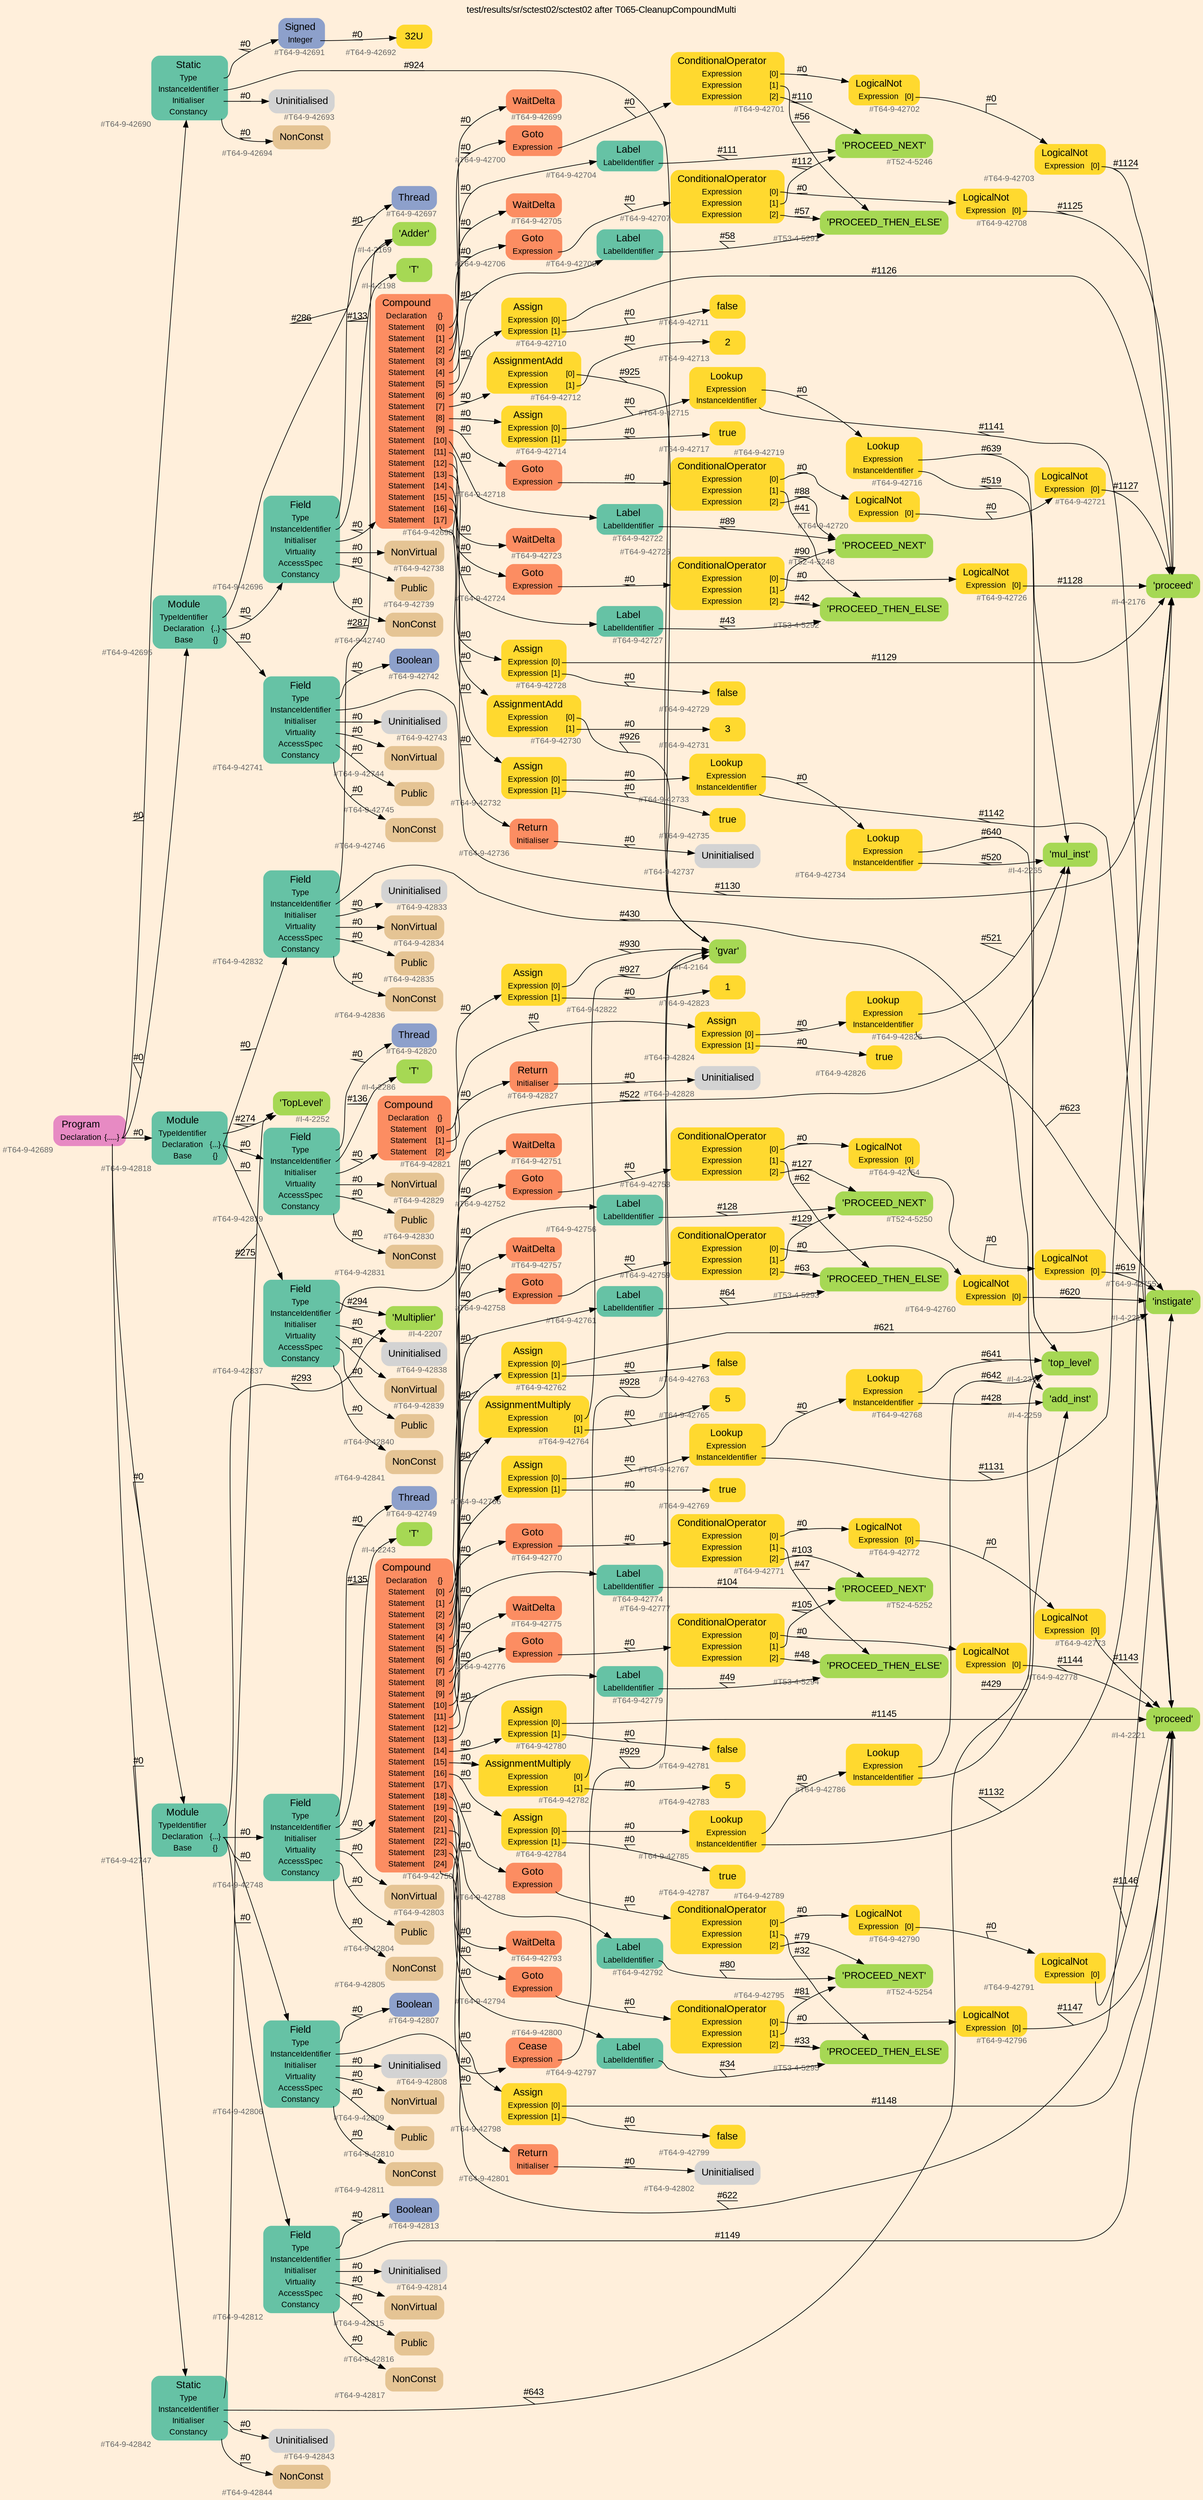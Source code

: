 digraph "test/results/sr/sctest02/sctest02 after T065-CleanupCompoundMulti" {
label = "test/results/sr/sctest02/sctest02 after T065-CleanupCompoundMulti"
labelloc = t
graph [
    rankdir = "LR"
    ranksep = 0.3
    bgcolor = antiquewhite1
    color = black
    fontcolor = black
    fontname = "Arial"
];
node [
    fontname = "Arial"
];
edge [
    fontname = "Arial"
];

// -------------------- node figure --------------------
// -------- block #T64-9-42689 ----------
"#T64-9-42689" [
    fillcolor = "/set28/4"
    xlabel = "#T64-9-42689"
    fontsize = "12"
    fontcolor = grey40
    shape = "plaintext"
    label = <<TABLE BORDER="0" CELLBORDER="0" CELLSPACING="0">
     <TR><TD><FONT COLOR="black" POINT-SIZE="15">Program</FONT></TD></TR>
     <TR><TD><FONT COLOR="black" POINT-SIZE="12">Declaration</FONT></TD><TD PORT="port0"><FONT COLOR="black" POINT-SIZE="12">{.....}</FONT></TD></TR>
    </TABLE>>
    style = "rounded,filled"
];

// -------- block #T64-9-42690 ----------
"#T64-9-42690" [
    fillcolor = "/set28/1"
    xlabel = "#T64-9-42690"
    fontsize = "12"
    fontcolor = grey40
    shape = "plaintext"
    label = <<TABLE BORDER="0" CELLBORDER="0" CELLSPACING="0">
     <TR><TD><FONT COLOR="black" POINT-SIZE="15">Static</FONT></TD></TR>
     <TR><TD><FONT COLOR="black" POINT-SIZE="12">Type</FONT></TD><TD PORT="port0"></TD></TR>
     <TR><TD><FONT COLOR="black" POINT-SIZE="12">InstanceIdentifier</FONT></TD><TD PORT="port1"></TD></TR>
     <TR><TD><FONT COLOR="black" POINT-SIZE="12">Initialiser</FONT></TD><TD PORT="port2"></TD></TR>
     <TR><TD><FONT COLOR="black" POINT-SIZE="12">Constancy</FONT></TD><TD PORT="port3"></TD></TR>
    </TABLE>>
    style = "rounded,filled"
];

// -------- block #T64-9-42691 ----------
"#T64-9-42691" [
    fillcolor = "/set28/3"
    xlabel = "#T64-9-42691"
    fontsize = "12"
    fontcolor = grey40
    shape = "plaintext"
    label = <<TABLE BORDER="0" CELLBORDER="0" CELLSPACING="0">
     <TR><TD><FONT COLOR="black" POINT-SIZE="15">Signed</FONT></TD></TR>
     <TR><TD><FONT COLOR="black" POINT-SIZE="12">Integer</FONT></TD><TD PORT="port0"></TD></TR>
    </TABLE>>
    style = "rounded,filled"
];

// -------- block #T64-9-42692 ----------
"#T64-9-42692" [
    fillcolor = "/set28/6"
    xlabel = "#T64-9-42692"
    fontsize = "12"
    fontcolor = grey40
    shape = "plaintext"
    label = <<TABLE BORDER="0" CELLBORDER="0" CELLSPACING="0">
     <TR><TD><FONT COLOR="black" POINT-SIZE="15">32U</FONT></TD></TR>
    </TABLE>>
    style = "rounded,filled"
];

// -------- block #I-4-2164 ----------
"#I-4-2164" [
    fillcolor = "/set28/5"
    xlabel = "#I-4-2164"
    fontsize = "12"
    fontcolor = grey40
    shape = "plaintext"
    label = <<TABLE BORDER="0" CELLBORDER="0" CELLSPACING="0">
     <TR><TD><FONT COLOR="black" POINT-SIZE="15">'gvar'</FONT></TD></TR>
    </TABLE>>
    style = "rounded,filled"
];

// -------- block #T64-9-42693 ----------
"#T64-9-42693" [
    xlabel = "#T64-9-42693"
    fontsize = "12"
    fontcolor = grey40
    shape = "plaintext"
    label = <<TABLE BORDER="0" CELLBORDER="0" CELLSPACING="0">
     <TR><TD><FONT COLOR="black" POINT-SIZE="15">Uninitialised</FONT></TD></TR>
    </TABLE>>
    style = "rounded,filled"
];

// -------- block #T64-9-42694 ----------
"#T64-9-42694" [
    fillcolor = "/set28/7"
    xlabel = "#T64-9-42694"
    fontsize = "12"
    fontcolor = grey40
    shape = "plaintext"
    label = <<TABLE BORDER="0" CELLBORDER="0" CELLSPACING="0">
     <TR><TD><FONT COLOR="black" POINT-SIZE="15">NonConst</FONT></TD></TR>
    </TABLE>>
    style = "rounded,filled"
];

// -------- block #T64-9-42695 ----------
"#T64-9-42695" [
    fillcolor = "/set28/1"
    xlabel = "#T64-9-42695"
    fontsize = "12"
    fontcolor = grey40
    shape = "plaintext"
    label = <<TABLE BORDER="0" CELLBORDER="0" CELLSPACING="0">
     <TR><TD><FONT COLOR="black" POINT-SIZE="15">Module</FONT></TD></TR>
     <TR><TD><FONT COLOR="black" POINT-SIZE="12">TypeIdentifier</FONT></TD><TD PORT="port0"></TD></TR>
     <TR><TD><FONT COLOR="black" POINT-SIZE="12">Declaration</FONT></TD><TD PORT="port1"><FONT COLOR="black" POINT-SIZE="12">{..}</FONT></TD></TR>
     <TR><TD><FONT COLOR="black" POINT-SIZE="12">Base</FONT></TD><TD PORT="port2"><FONT COLOR="black" POINT-SIZE="12">{}</FONT></TD></TR>
    </TABLE>>
    style = "rounded,filled"
];

// -------- block #I-4-2169 ----------
"#I-4-2169" [
    fillcolor = "/set28/5"
    xlabel = "#I-4-2169"
    fontsize = "12"
    fontcolor = grey40
    shape = "plaintext"
    label = <<TABLE BORDER="0" CELLBORDER="0" CELLSPACING="0">
     <TR><TD><FONT COLOR="black" POINT-SIZE="15">'Adder'</FONT></TD></TR>
    </TABLE>>
    style = "rounded,filled"
];

// -------- block #T64-9-42696 ----------
"#T64-9-42696" [
    fillcolor = "/set28/1"
    xlabel = "#T64-9-42696"
    fontsize = "12"
    fontcolor = grey40
    shape = "plaintext"
    label = <<TABLE BORDER="0" CELLBORDER="0" CELLSPACING="0">
     <TR><TD><FONT COLOR="black" POINT-SIZE="15">Field</FONT></TD></TR>
     <TR><TD><FONT COLOR="black" POINT-SIZE="12">Type</FONT></TD><TD PORT="port0"></TD></TR>
     <TR><TD><FONT COLOR="black" POINT-SIZE="12">InstanceIdentifier</FONT></TD><TD PORT="port1"></TD></TR>
     <TR><TD><FONT COLOR="black" POINT-SIZE="12">Initialiser</FONT></TD><TD PORT="port2"></TD></TR>
     <TR><TD><FONT COLOR="black" POINT-SIZE="12">Virtuality</FONT></TD><TD PORT="port3"></TD></TR>
     <TR><TD><FONT COLOR="black" POINT-SIZE="12">AccessSpec</FONT></TD><TD PORT="port4"></TD></TR>
     <TR><TD><FONT COLOR="black" POINT-SIZE="12">Constancy</FONT></TD><TD PORT="port5"></TD></TR>
    </TABLE>>
    style = "rounded,filled"
];

// -------- block #T64-9-42697 ----------
"#T64-9-42697" [
    fillcolor = "/set28/3"
    xlabel = "#T64-9-42697"
    fontsize = "12"
    fontcolor = grey40
    shape = "plaintext"
    label = <<TABLE BORDER="0" CELLBORDER="0" CELLSPACING="0">
     <TR><TD><FONT COLOR="black" POINT-SIZE="15">Thread</FONT></TD></TR>
    </TABLE>>
    style = "rounded,filled"
];

// -------- block #I-4-2198 ----------
"#I-4-2198" [
    fillcolor = "/set28/5"
    xlabel = "#I-4-2198"
    fontsize = "12"
    fontcolor = grey40
    shape = "plaintext"
    label = <<TABLE BORDER="0" CELLBORDER="0" CELLSPACING="0">
     <TR><TD><FONT COLOR="black" POINT-SIZE="15">'T'</FONT></TD></TR>
    </TABLE>>
    style = "rounded,filled"
];

// -------- block #T64-9-42698 ----------
"#T64-9-42698" [
    fillcolor = "/set28/2"
    xlabel = "#T64-9-42698"
    fontsize = "12"
    fontcolor = grey40
    shape = "plaintext"
    label = <<TABLE BORDER="0" CELLBORDER="0" CELLSPACING="0">
     <TR><TD><FONT COLOR="black" POINT-SIZE="15">Compound</FONT></TD></TR>
     <TR><TD><FONT COLOR="black" POINT-SIZE="12">Declaration</FONT></TD><TD PORT="port0"><FONT COLOR="black" POINT-SIZE="12">{}</FONT></TD></TR>
     <TR><TD><FONT COLOR="black" POINT-SIZE="12">Statement</FONT></TD><TD PORT="port1"><FONT COLOR="black" POINT-SIZE="12">[0]</FONT></TD></TR>
     <TR><TD><FONT COLOR="black" POINT-SIZE="12">Statement</FONT></TD><TD PORT="port2"><FONT COLOR="black" POINT-SIZE="12">[1]</FONT></TD></TR>
     <TR><TD><FONT COLOR="black" POINT-SIZE="12">Statement</FONT></TD><TD PORT="port3"><FONT COLOR="black" POINT-SIZE="12">[2]</FONT></TD></TR>
     <TR><TD><FONT COLOR="black" POINT-SIZE="12">Statement</FONT></TD><TD PORT="port4"><FONT COLOR="black" POINT-SIZE="12">[3]</FONT></TD></TR>
     <TR><TD><FONT COLOR="black" POINT-SIZE="12">Statement</FONT></TD><TD PORT="port5"><FONT COLOR="black" POINT-SIZE="12">[4]</FONT></TD></TR>
     <TR><TD><FONT COLOR="black" POINT-SIZE="12">Statement</FONT></TD><TD PORT="port6"><FONT COLOR="black" POINT-SIZE="12">[5]</FONT></TD></TR>
     <TR><TD><FONT COLOR="black" POINT-SIZE="12">Statement</FONT></TD><TD PORT="port7"><FONT COLOR="black" POINT-SIZE="12">[6]</FONT></TD></TR>
     <TR><TD><FONT COLOR="black" POINT-SIZE="12">Statement</FONT></TD><TD PORT="port8"><FONT COLOR="black" POINT-SIZE="12">[7]</FONT></TD></TR>
     <TR><TD><FONT COLOR="black" POINT-SIZE="12">Statement</FONT></TD><TD PORT="port9"><FONT COLOR="black" POINT-SIZE="12">[8]</FONT></TD></TR>
     <TR><TD><FONT COLOR="black" POINT-SIZE="12">Statement</FONT></TD><TD PORT="port10"><FONT COLOR="black" POINT-SIZE="12">[9]</FONT></TD></TR>
     <TR><TD><FONT COLOR="black" POINT-SIZE="12">Statement</FONT></TD><TD PORT="port11"><FONT COLOR="black" POINT-SIZE="12">[10]</FONT></TD></TR>
     <TR><TD><FONT COLOR="black" POINT-SIZE="12">Statement</FONT></TD><TD PORT="port12"><FONT COLOR="black" POINT-SIZE="12">[11]</FONT></TD></TR>
     <TR><TD><FONT COLOR="black" POINT-SIZE="12">Statement</FONT></TD><TD PORT="port13"><FONT COLOR="black" POINT-SIZE="12">[12]</FONT></TD></TR>
     <TR><TD><FONT COLOR="black" POINT-SIZE="12">Statement</FONT></TD><TD PORT="port14"><FONT COLOR="black" POINT-SIZE="12">[13]</FONT></TD></TR>
     <TR><TD><FONT COLOR="black" POINT-SIZE="12">Statement</FONT></TD><TD PORT="port15"><FONT COLOR="black" POINT-SIZE="12">[14]</FONT></TD></TR>
     <TR><TD><FONT COLOR="black" POINT-SIZE="12">Statement</FONT></TD><TD PORT="port16"><FONT COLOR="black" POINT-SIZE="12">[15]</FONT></TD></TR>
     <TR><TD><FONT COLOR="black" POINT-SIZE="12">Statement</FONT></TD><TD PORT="port17"><FONT COLOR="black" POINT-SIZE="12">[16]</FONT></TD></TR>
     <TR><TD><FONT COLOR="black" POINT-SIZE="12">Statement</FONT></TD><TD PORT="port18"><FONT COLOR="black" POINT-SIZE="12">[17]</FONT></TD></TR>
    </TABLE>>
    style = "rounded,filled"
];

// -------- block #T64-9-42699 ----------
"#T64-9-42699" [
    fillcolor = "/set28/2"
    xlabel = "#T64-9-42699"
    fontsize = "12"
    fontcolor = grey40
    shape = "plaintext"
    label = <<TABLE BORDER="0" CELLBORDER="0" CELLSPACING="0">
     <TR><TD><FONT COLOR="black" POINT-SIZE="15">WaitDelta</FONT></TD></TR>
    </TABLE>>
    style = "rounded,filled"
];

// -------- block #T64-9-42700 ----------
"#T64-9-42700" [
    fillcolor = "/set28/2"
    xlabel = "#T64-9-42700"
    fontsize = "12"
    fontcolor = grey40
    shape = "plaintext"
    label = <<TABLE BORDER="0" CELLBORDER="0" CELLSPACING="0">
     <TR><TD><FONT COLOR="black" POINT-SIZE="15">Goto</FONT></TD></TR>
     <TR><TD><FONT COLOR="black" POINT-SIZE="12">Expression</FONT></TD><TD PORT="port0"></TD></TR>
    </TABLE>>
    style = "rounded,filled"
];

// -------- block #T64-9-42701 ----------
"#T64-9-42701" [
    fillcolor = "/set28/6"
    xlabel = "#T64-9-42701"
    fontsize = "12"
    fontcolor = grey40
    shape = "plaintext"
    label = <<TABLE BORDER="0" CELLBORDER="0" CELLSPACING="0">
     <TR><TD><FONT COLOR="black" POINT-SIZE="15">ConditionalOperator</FONT></TD></TR>
     <TR><TD><FONT COLOR="black" POINT-SIZE="12">Expression</FONT></TD><TD PORT="port0"><FONT COLOR="black" POINT-SIZE="12">[0]</FONT></TD></TR>
     <TR><TD><FONT COLOR="black" POINT-SIZE="12">Expression</FONT></TD><TD PORT="port1"><FONT COLOR="black" POINT-SIZE="12">[1]</FONT></TD></TR>
     <TR><TD><FONT COLOR="black" POINT-SIZE="12">Expression</FONT></TD><TD PORT="port2"><FONT COLOR="black" POINT-SIZE="12">[2]</FONT></TD></TR>
    </TABLE>>
    style = "rounded,filled"
];

// -------- block #T64-9-42702 ----------
"#T64-9-42702" [
    fillcolor = "/set28/6"
    xlabel = "#T64-9-42702"
    fontsize = "12"
    fontcolor = grey40
    shape = "plaintext"
    label = <<TABLE BORDER="0" CELLBORDER="0" CELLSPACING="0">
     <TR><TD><FONT COLOR="black" POINT-SIZE="15">LogicalNot</FONT></TD></TR>
     <TR><TD><FONT COLOR="black" POINT-SIZE="12">Expression</FONT></TD><TD PORT="port0"><FONT COLOR="black" POINT-SIZE="12">[0]</FONT></TD></TR>
    </TABLE>>
    style = "rounded,filled"
];

// -------- block #T64-9-42703 ----------
"#T64-9-42703" [
    fillcolor = "/set28/6"
    xlabel = "#T64-9-42703"
    fontsize = "12"
    fontcolor = grey40
    shape = "plaintext"
    label = <<TABLE BORDER="0" CELLBORDER="0" CELLSPACING="0">
     <TR><TD><FONT COLOR="black" POINT-SIZE="15">LogicalNot</FONT></TD></TR>
     <TR><TD><FONT COLOR="black" POINT-SIZE="12">Expression</FONT></TD><TD PORT="port0"><FONT COLOR="black" POINT-SIZE="12">[0]</FONT></TD></TR>
    </TABLE>>
    style = "rounded,filled"
];

// -------- block #I-4-2176 ----------
"#I-4-2176" [
    fillcolor = "/set28/5"
    xlabel = "#I-4-2176"
    fontsize = "12"
    fontcolor = grey40
    shape = "plaintext"
    label = <<TABLE BORDER="0" CELLBORDER="0" CELLSPACING="0">
     <TR><TD><FONT COLOR="black" POINT-SIZE="15">'proceed'</FONT></TD></TR>
    </TABLE>>
    style = "rounded,filled"
];

// -------- block #T53-4-5291 ----------
"#T53-4-5291" [
    fillcolor = "/set28/5"
    xlabel = "#T53-4-5291"
    fontsize = "12"
    fontcolor = grey40
    shape = "plaintext"
    label = <<TABLE BORDER="0" CELLBORDER="0" CELLSPACING="0">
     <TR><TD><FONT COLOR="black" POINT-SIZE="15">'PROCEED_THEN_ELSE'</FONT></TD></TR>
    </TABLE>>
    style = "rounded,filled"
];

// -------- block #T52-4-5246 ----------
"#T52-4-5246" [
    fillcolor = "/set28/5"
    xlabel = "#T52-4-5246"
    fontsize = "12"
    fontcolor = grey40
    shape = "plaintext"
    label = <<TABLE BORDER="0" CELLBORDER="0" CELLSPACING="0">
     <TR><TD><FONT COLOR="black" POINT-SIZE="15">'PROCEED_NEXT'</FONT></TD></TR>
    </TABLE>>
    style = "rounded,filled"
];

// -------- block #T64-9-42704 ----------
"#T64-9-42704" [
    fillcolor = "/set28/1"
    xlabel = "#T64-9-42704"
    fontsize = "12"
    fontcolor = grey40
    shape = "plaintext"
    label = <<TABLE BORDER="0" CELLBORDER="0" CELLSPACING="0">
     <TR><TD><FONT COLOR="black" POINT-SIZE="15">Label</FONT></TD></TR>
     <TR><TD><FONT COLOR="black" POINT-SIZE="12">LabelIdentifier</FONT></TD><TD PORT="port0"></TD></TR>
    </TABLE>>
    style = "rounded,filled"
];

// -------- block #T64-9-42705 ----------
"#T64-9-42705" [
    fillcolor = "/set28/2"
    xlabel = "#T64-9-42705"
    fontsize = "12"
    fontcolor = grey40
    shape = "plaintext"
    label = <<TABLE BORDER="0" CELLBORDER="0" CELLSPACING="0">
     <TR><TD><FONT COLOR="black" POINT-SIZE="15">WaitDelta</FONT></TD></TR>
    </TABLE>>
    style = "rounded,filled"
];

// -------- block #T64-9-42706 ----------
"#T64-9-42706" [
    fillcolor = "/set28/2"
    xlabel = "#T64-9-42706"
    fontsize = "12"
    fontcolor = grey40
    shape = "plaintext"
    label = <<TABLE BORDER="0" CELLBORDER="0" CELLSPACING="0">
     <TR><TD><FONT COLOR="black" POINT-SIZE="15">Goto</FONT></TD></TR>
     <TR><TD><FONT COLOR="black" POINT-SIZE="12">Expression</FONT></TD><TD PORT="port0"></TD></TR>
    </TABLE>>
    style = "rounded,filled"
];

// -------- block #T64-9-42707 ----------
"#T64-9-42707" [
    fillcolor = "/set28/6"
    xlabel = "#T64-9-42707"
    fontsize = "12"
    fontcolor = grey40
    shape = "plaintext"
    label = <<TABLE BORDER="0" CELLBORDER="0" CELLSPACING="0">
     <TR><TD><FONT COLOR="black" POINT-SIZE="15">ConditionalOperator</FONT></TD></TR>
     <TR><TD><FONT COLOR="black" POINT-SIZE="12">Expression</FONT></TD><TD PORT="port0"><FONT COLOR="black" POINT-SIZE="12">[0]</FONT></TD></TR>
     <TR><TD><FONT COLOR="black" POINT-SIZE="12">Expression</FONT></TD><TD PORT="port1"><FONT COLOR="black" POINT-SIZE="12">[1]</FONT></TD></TR>
     <TR><TD><FONT COLOR="black" POINT-SIZE="12">Expression</FONT></TD><TD PORT="port2"><FONT COLOR="black" POINT-SIZE="12">[2]</FONT></TD></TR>
    </TABLE>>
    style = "rounded,filled"
];

// -------- block #T64-9-42708 ----------
"#T64-9-42708" [
    fillcolor = "/set28/6"
    xlabel = "#T64-9-42708"
    fontsize = "12"
    fontcolor = grey40
    shape = "plaintext"
    label = <<TABLE BORDER="0" CELLBORDER="0" CELLSPACING="0">
     <TR><TD><FONT COLOR="black" POINT-SIZE="15">LogicalNot</FONT></TD></TR>
     <TR><TD><FONT COLOR="black" POINT-SIZE="12">Expression</FONT></TD><TD PORT="port0"><FONT COLOR="black" POINT-SIZE="12">[0]</FONT></TD></TR>
    </TABLE>>
    style = "rounded,filled"
];

// -------- block #T64-9-42709 ----------
"#T64-9-42709" [
    fillcolor = "/set28/1"
    xlabel = "#T64-9-42709"
    fontsize = "12"
    fontcolor = grey40
    shape = "plaintext"
    label = <<TABLE BORDER="0" CELLBORDER="0" CELLSPACING="0">
     <TR><TD><FONT COLOR="black" POINT-SIZE="15">Label</FONT></TD></TR>
     <TR><TD><FONT COLOR="black" POINT-SIZE="12">LabelIdentifier</FONT></TD><TD PORT="port0"></TD></TR>
    </TABLE>>
    style = "rounded,filled"
];

// -------- block #T64-9-42710 ----------
"#T64-9-42710" [
    fillcolor = "/set28/6"
    xlabel = "#T64-9-42710"
    fontsize = "12"
    fontcolor = grey40
    shape = "plaintext"
    label = <<TABLE BORDER="0" CELLBORDER="0" CELLSPACING="0">
     <TR><TD><FONT COLOR="black" POINT-SIZE="15">Assign</FONT></TD></TR>
     <TR><TD><FONT COLOR="black" POINT-SIZE="12">Expression</FONT></TD><TD PORT="port0"><FONT COLOR="black" POINT-SIZE="12">[0]</FONT></TD></TR>
     <TR><TD><FONT COLOR="black" POINT-SIZE="12">Expression</FONT></TD><TD PORT="port1"><FONT COLOR="black" POINT-SIZE="12">[1]</FONT></TD></TR>
    </TABLE>>
    style = "rounded,filled"
];

// -------- block #T64-9-42711 ----------
"#T64-9-42711" [
    fillcolor = "/set28/6"
    xlabel = "#T64-9-42711"
    fontsize = "12"
    fontcolor = grey40
    shape = "plaintext"
    label = <<TABLE BORDER="0" CELLBORDER="0" CELLSPACING="0">
     <TR><TD><FONT COLOR="black" POINT-SIZE="15">false</FONT></TD></TR>
    </TABLE>>
    style = "rounded,filled"
];

// -------- block #T64-9-42712 ----------
"#T64-9-42712" [
    fillcolor = "/set28/6"
    xlabel = "#T64-9-42712"
    fontsize = "12"
    fontcolor = grey40
    shape = "plaintext"
    label = <<TABLE BORDER="0" CELLBORDER="0" CELLSPACING="0">
     <TR><TD><FONT COLOR="black" POINT-SIZE="15">AssignmentAdd</FONT></TD></TR>
     <TR><TD><FONT COLOR="black" POINT-SIZE="12">Expression</FONT></TD><TD PORT="port0"><FONT COLOR="black" POINT-SIZE="12">[0]</FONT></TD></TR>
     <TR><TD><FONT COLOR="black" POINT-SIZE="12">Expression</FONT></TD><TD PORT="port1"><FONT COLOR="black" POINT-SIZE="12">[1]</FONT></TD></TR>
    </TABLE>>
    style = "rounded,filled"
];

// -------- block #T64-9-42713 ----------
"#T64-9-42713" [
    fillcolor = "/set28/6"
    xlabel = "#T64-9-42713"
    fontsize = "12"
    fontcolor = grey40
    shape = "plaintext"
    label = <<TABLE BORDER="0" CELLBORDER="0" CELLSPACING="0">
     <TR><TD><FONT COLOR="black" POINT-SIZE="15">2</FONT></TD></TR>
    </TABLE>>
    style = "rounded,filled"
];

// -------- block #T64-9-42714 ----------
"#T64-9-42714" [
    fillcolor = "/set28/6"
    xlabel = "#T64-9-42714"
    fontsize = "12"
    fontcolor = grey40
    shape = "plaintext"
    label = <<TABLE BORDER="0" CELLBORDER="0" CELLSPACING="0">
     <TR><TD><FONT COLOR="black" POINT-SIZE="15">Assign</FONT></TD></TR>
     <TR><TD><FONT COLOR="black" POINT-SIZE="12">Expression</FONT></TD><TD PORT="port0"><FONT COLOR="black" POINT-SIZE="12">[0]</FONT></TD></TR>
     <TR><TD><FONT COLOR="black" POINT-SIZE="12">Expression</FONT></TD><TD PORT="port1"><FONT COLOR="black" POINT-SIZE="12">[1]</FONT></TD></TR>
    </TABLE>>
    style = "rounded,filled"
];

// -------- block #T64-9-42715 ----------
"#T64-9-42715" [
    fillcolor = "/set28/6"
    xlabel = "#T64-9-42715"
    fontsize = "12"
    fontcolor = grey40
    shape = "plaintext"
    label = <<TABLE BORDER="0" CELLBORDER="0" CELLSPACING="0">
     <TR><TD><FONT COLOR="black" POINT-SIZE="15">Lookup</FONT></TD></TR>
     <TR><TD><FONT COLOR="black" POINT-SIZE="12">Expression</FONT></TD><TD PORT="port0"></TD></TR>
     <TR><TD><FONT COLOR="black" POINT-SIZE="12">InstanceIdentifier</FONT></TD><TD PORT="port1"></TD></TR>
    </TABLE>>
    style = "rounded,filled"
];

// -------- block #T64-9-42716 ----------
"#T64-9-42716" [
    fillcolor = "/set28/6"
    xlabel = "#T64-9-42716"
    fontsize = "12"
    fontcolor = grey40
    shape = "plaintext"
    label = <<TABLE BORDER="0" CELLBORDER="0" CELLSPACING="0">
     <TR><TD><FONT COLOR="black" POINT-SIZE="15">Lookup</FONT></TD></TR>
     <TR><TD><FONT COLOR="black" POINT-SIZE="12">Expression</FONT></TD><TD PORT="port0"></TD></TR>
     <TR><TD><FONT COLOR="black" POINT-SIZE="12">InstanceIdentifier</FONT></TD><TD PORT="port1"></TD></TR>
    </TABLE>>
    style = "rounded,filled"
];

// -------- block #I-4-2313 ----------
"#I-4-2313" [
    fillcolor = "/set28/5"
    xlabel = "#I-4-2313"
    fontsize = "12"
    fontcolor = grey40
    shape = "plaintext"
    label = <<TABLE BORDER="0" CELLBORDER="0" CELLSPACING="0">
     <TR><TD><FONT COLOR="black" POINT-SIZE="15">'top_level'</FONT></TD></TR>
    </TABLE>>
    style = "rounded,filled"
];

// -------- block #I-4-2265 ----------
"#I-4-2265" [
    fillcolor = "/set28/5"
    xlabel = "#I-4-2265"
    fontsize = "12"
    fontcolor = grey40
    shape = "plaintext"
    label = <<TABLE BORDER="0" CELLBORDER="0" CELLSPACING="0">
     <TR><TD><FONT COLOR="black" POINT-SIZE="15">'mul_inst'</FONT></TD></TR>
    </TABLE>>
    style = "rounded,filled"
];

// -------- block #I-4-2221 ----------
"#I-4-2221" [
    fillcolor = "/set28/5"
    xlabel = "#I-4-2221"
    fontsize = "12"
    fontcolor = grey40
    shape = "plaintext"
    label = <<TABLE BORDER="0" CELLBORDER="0" CELLSPACING="0">
     <TR><TD><FONT COLOR="black" POINT-SIZE="15">'proceed'</FONT></TD></TR>
    </TABLE>>
    style = "rounded,filled"
];

// -------- block #T64-9-42717 ----------
"#T64-9-42717" [
    fillcolor = "/set28/6"
    xlabel = "#T64-9-42717"
    fontsize = "12"
    fontcolor = grey40
    shape = "plaintext"
    label = <<TABLE BORDER="0" CELLBORDER="0" CELLSPACING="0">
     <TR><TD><FONT COLOR="black" POINT-SIZE="15">true</FONT></TD></TR>
    </TABLE>>
    style = "rounded,filled"
];

// -------- block #T64-9-42718 ----------
"#T64-9-42718" [
    fillcolor = "/set28/2"
    xlabel = "#T64-9-42718"
    fontsize = "12"
    fontcolor = grey40
    shape = "plaintext"
    label = <<TABLE BORDER="0" CELLBORDER="0" CELLSPACING="0">
     <TR><TD><FONT COLOR="black" POINT-SIZE="15">Goto</FONT></TD></TR>
     <TR><TD><FONT COLOR="black" POINT-SIZE="12">Expression</FONT></TD><TD PORT="port0"></TD></TR>
    </TABLE>>
    style = "rounded,filled"
];

// -------- block #T64-9-42719 ----------
"#T64-9-42719" [
    fillcolor = "/set28/6"
    xlabel = "#T64-9-42719"
    fontsize = "12"
    fontcolor = grey40
    shape = "plaintext"
    label = <<TABLE BORDER="0" CELLBORDER="0" CELLSPACING="0">
     <TR><TD><FONT COLOR="black" POINT-SIZE="15">ConditionalOperator</FONT></TD></TR>
     <TR><TD><FONT COLOR="black" POINT-SIZE="12">Expression</FONT></TD><TD PORT="port0"><FONT COLOR="black" POINT-SIZE="12">[0]</FONT></TD></TR>
     <TR><TD><FONT COLOR="black" POINT-SIZE="12">Expression</FONT></TD><TD PORT="port1"><FONT COLOR="black" POINT-SIZE="12">[1]</FONT></TD></TR>
     <TR><TD><FONT COLOR="black" POINT-SIZE="12">Expression</FONT></TD><TD PORT="port2"><FONT COLOR="black" POINT-SIZE="12">[2]</FONT></TD></TR>
    </TABLE>>
    style = "rounded,filled"
];

// -------- block #T64-9-42720 ----------
"#T64-9-42720" [
    fillcolor = "/set28/6"
    xlabel = "#T64-9-42720"
    fontsize = "12"
    fontcolor = grey40
    shape = "plaintext"
    label = <<TABLE BORDER="0" CELLBORDER="0" CELLSPACING="0">
     <TR><TD><FONT COLOR="black" POINT-SIZE="15">LogicalNot</FONT></TD></TR>
     <TR><TD><FONT COLOR="black" POINT-SIZE="12">Expression</FONT></TD><TD PORT="port0"><FONT COLOR="black" POINT-SIZE="12">[0]</FONT></TD></TR>
    </TABLE>>
    style = "rounded,filled"
];

// -------- block #T64-9-42721 ----------
"#T64-9-42721" [
    fillcolor = "/set28/6"
    xlabel = "#T64-9-42721"
    fontsize = "12"
    fontcolor = grey40
    shape = "plaintext"
    label = <<TABLE BORDER="0" CELLBORDER="0" CELLSPACING="0">
     <TR><TD><FONT COLOR="black" POINT-SIZE="15">LogicalNot</FONT></TD></TR>
     <TR><TD><FONT COLOR="black" POINT-SIZE="12">Expression</FONT></TD><TD PORT="port0"><FONT COLOR="black" POINT-SIZE="12">[0]</FONT></TD></TR>
    </TABLE>>
    style = "rounded,filled"
];

// -------- block #T53-4-5292 ----------
"#T53-4-5292" [
    fillcolor = "/set28/5"
    xlabel = "#T53-4-5292"
    fontsize = "12"
    fontcolor = grey40
    shape = "plaintext"
    label = <<TABLE BORDER="0" CELLBORDER="0" CELLSPACING="0">
     <TR><TD><FONT COLOR="black" POINT-SIZE="15">'PROCEED_THEN_ELSE'</FONT></TD></TR>
    </TABLE>>
    style = "rounded,filled"
];

// -------- block #T52-4-5248 ----------
"#T52-4-5248" [
    fillcolor = "/set28/5"
    xlabel = "#T52-4-5248"
    fontsize = "12"
    fontcolor = grey40
    shape = "plaintext"
    label = <<TABLE BORDER="0" CELLBORDER="0" CELLSPACING="0">
     <TR><TD><FONT COLOR="black" POINT-SIZE="15">'PROCEED_NEXT'</FONT></TD></TR>
    </TABLE>>
    style = "rounded,filled"
];

// -------- block #T64-9-42722 ----------
"#T64-9-42722" [
    fillcolor = "/set28/1"
    xlabel = "#T64-9-42722"
    fontsize = "12"
    fontcolor = grey40
    shape = "plaintext"
    label = <<TABLE BORDER="0" CELLBORDER="0" CELLSPACING="0">
     <TR><TD><FONT COLOR="black" POINT-SIZE="15">Label</FONT></TD></TR>
     <TR><TD><FONT COLOR="black" POINT-SIZE="12">LabelIdentifier</FONT></TD><TD PORT="port0"></TD></TR>
    </TABLE>>
    style = "rounded,filled"
];

// -------- block #T64-9-42723 ----------
"#T64-9-42723" [
    fillcolor = "/set28/2"
    xlabel = "#T64-9-42723"
    fontsize = "12"
    fontcolor = grey40
    shape = "plaintext"
    label = <<TABLE BORDER="0" CELLBORDER="0" CELLSPACING="0">
     <TR><TD><FONT COLOR="black" POINT-SIZE="15">WaitDelta</FONT></TD></TR>
    </TABLE>>
    style = "rounded,filled"
];

// -------- block #T64-9-42724 ----------
"#T64-9-42724" [
    fillcolor = "/set28/2"
    xlabel = "#T64-9-42724"
    fontsize = "12"
    fontcolor = grey40
    shape = "plaintext"
    label = <<TABLE BORDER="0" CELLBORDER="0" CELLSPACING="0">
     <TR><TD><FONT COLOR="black" POINT-SIZE="15">Goto</FONT></TD></TR>
     <TR><TD><FONT COLOR="black" POINT-SIZE="12">Expression</FONT></TD><TD PORT="port0"></TD></TR>
    </TABLE>>
    style = "rounded,filled"
];

// -------- block #T64-9-42725 ----------
"#T64-9-42725" [
    fillcolor = "/set28/6"
    xlabel = "#T64-9-42725"
    fontsize = "12"
    fontcolor = grey40
    shape = "plaintext"
    label = <<TABLE BORDER="0" CELLBORDER="0" CELLSPACING="0">
     <TR><TD><FONT COLOR="black" POINT-SIZE="15">ConditionalOperator</FONT></TD></TR>
     <TR><TD><FONT COLOR="black" POINT-SIZE="12">Expression</FONT></TD><TD PORT="port0"><FONT COLOR="black" POINT-SIZE="12">[0]</FONT></TD></TR>
     <TR><TD><FONT COLOR="black" POINT-SIZE="12">Expression</FONT></TD><TD PORT="port1"><FONT COLOR="black" POINT-SIZE="12">[1]</FONT></TD></TR>
     <TR><TD><FONT COLOR="black" POINT-SIZE="12">Expression</FONT></TD><TD PORT="port2"><FONT COLOR="black" POINT-SIZE="12">[2]</FONT></TD></TR>
    </TABLE>>
    style = "rounded,filled"
];

// -------- block #T64-9-42726 ----------
"#T64-9-42726" [
    fillcolor = "/set28/6"
    xlabel = "#T64-9-42726"
    fontsize = "12"
    fontcolor = grey40
    shape = "plaintext"
    label = <<TABLE BORDER="0" CELLBORDER="0" CELLSPACING="0">
     <TR><TD><FONT COLOR="black" POINT-SIZE="15">LogicalNot</FONT></TD></TR>
     <TR><TD><FONT COLOR="black" POINT-SIZE="12">Expression</FONT></TD><TD PORT="port0"><FONT COLOR="black" POINT-SIZE="12">[0]</FONT></TD></TR>
    </TABLE>>
    style = "rounded,filled"
];

// -------- block #T64-9-42727 ----------
"#T64-9-42727" [
    fillcolor = "/set28/1"
    xlabel = "#T64-9-42727"
    fontsize = "12"
    fontcolor = grey40
    shape = "plaintext"
    label = <<TABLE BORDER="0" CELLBORDER="0" CELLSPACING="0">
     <TR><TD><FONT COLOR="black" POINT-SIZE="15">Label</FONT></TD></TR>
     <TR><TD><FONT COLOR="black" POINT-SIZE="12">LabelIdentifier</FONT></TD><TD PORT="port0"></TD></TR>
    </TABLE>>
    style = "rounded,filled"
];

// -------- block #T64-9-42728 ----------
"#T64-9-42728" [
    fillcolor = "/set28/6"
    xlabel = "#T64-9-42728"
    fontsize = "12"
    fontcolor = grey40
    shape = "plaintext"
    label = <<TABLE BORDER="0" CELLBORDER="0" CELLSPACING="0">
     <TR><TD><FONT COLOR="black" POINT-SIZE="15">Assign</FONT></TD></TR>
     <TR><TD><FONT COLOR="black" POINT-SIZE="12">Expression</FONT></TD><TD PORT="port0"><FONT COLOR="black" POINT-SIZE="12">[0]</FONT></TD></TR>
     <TR><TD><FONT COLOR="black" POINT-SIZE="12">Expression</FONT></TD><TD PORT="port1"><FONT COLOR="black" POINT-SIZE="12">[1]</FONT></TD></TR>
    </TABLE>>
    style = "rounded,filled"
];

// -------- block #T64-9-42729 ----------
"#T64-9-42729" [
    fillcolor = "/set28/6"
    xlabel = "#T64-9-42729"
    fontsize = "12"
    fontcolor = grey40
    shape = "plaintext"
    label = <<TABLE BORDER="0" CELLBORDER="0" CELLSPACING="0">
     <TR><TD><FONT COLOR="black" POINT-SIZE="15">false</FONT></TD></TR>
    </TABLE>>
    style = "rounded,filled"
];

// -------- block #T64-9-42730 ----------
"#T64-9-42730" [
    fillcolor = "/set28/6"
    xlabel = "#T64-9-42730"
    fontsize = "12"
    fontcolor = grey40
    shape = "plaintext"
    label = <<TABLE BORDER="0" CELLBORDER="0" CELLSPACING="0">
     <TR><TD><FONT COLOR="black" POINT-SIZE="15">AssignmentAdd</FONT></TD></TR>
     <TR><TD><FONT COLOR="black" POINT-SIZE="12">Expression</FONT></TD><TD PORT="port0"><FONT COLOR="black" POINT-SIZE="12">[0]</FONT></TD></TR>
     <TR><TD><FONT COLOR="black" POINT-SIZE="12">Expression</FONT></TD><TD PORT="port1"><FONT COLOR="black" POINT-SIZE="12">[1]</FONT></TD></TR>
    </TABLE>>
    style = "rounded,filled"
];

// -------- block #T64-9-42731 ----------
"#T64-9-42731" [
    fillcolor = "/set28/6"
    xlabel = "#T64-9-42731"
    fontsize = "12"
    fontcolor = grey40
    shape = "plaintext"
    label = <<TABLE BORDER="0" CELLBORDER="0" CELLSPACING="0">
     <TR><TD><FONT COLOR="black" POINT-SIZE="15">3</FONT></TD></TR>
    </TABLE>>
    style = "rounded,filled"
];

// -------- block #T64-9-42732 ----------
"#T64-9-42732" [
    fillcolor = "/set28/6"
    xlabel = "#T64-9-42732"
    fontsize = "12"
    fontcolor = grey40
    shape = "plaintext"
    label = <<TABLE BORDER="0" CELLBORDER="0" CELLSPACING="0">
     <TR><TD><FONT COLOR="black" POINT-SIZE="15">Assign</FONT></TD></TR>
     <TR><TD><FONT COLOR="black" POINT-SIZE="12">Expression</FONT></TD><TD PORT="port0"><FONT COLOR="black" POINT-SIZE="12">[0]</FONT></TD></TR>
     <TR><TD><FONT COLOR="black" POINT-SIZE="12">Expression</FONT></TD><TD PORT="port1"><FONT COLOR="black" POINT-SIZE="12">[1]</FONT></TD></TR>
    </TABLE>>
    style = "rounded,filled"
];

// -------- block #T64-9-42733 ----------
"#T64-9-42733" [
    fillcolor = "/set28/6"
    xlabel = "#T64-9-42733"
    fontsize = "12"
    fontcolor = grey40
    shape = "plaintext"
    label = <<TABLE BORDER="0" CELLBORDER="0" CELLSPACING="0">
     <TR><TD><FONT COLOR="black" POINT-SIZE="15">Lookup</FONT></TD></TR>
     <TR><TD><FONT COLOR="black" POINT-SIZE="12">Expression</FONT></TD><TD PORT="port0"></TD></TR>
     <TR><TD><FONT COLOR="black" POINT-SIZE="12">InstanceIdentifier</FONT></TD><TD PORT="port1"></TD></TR>
    </TABLE>>
    style = "rounded,filled"
];

// -------- block #T64-9-42734 ----------
"#T64-9-42734" [
    fillcolor = "/set28/6"
    xlabel = "#T64-9-42734"
    fontsize = "12"
    fontcolor = grey40
    shape = "plaintext"
    label = <<TABLE BORDER="0" CELLBORDER="0" CELLSPACING="0">
     <TR><TD><FONT COLOR="black" POINT-SIZE="15">Lookup</FONT></TD></TR>
     <TR><TD><FONT COLOR="black" POINT-SIZE="12">Expression</FONT></TD><TD PORT="port0"></TD></TR>
     <TR><TD><FONT COLOR="black" POINT-SIZE="12">InstanceIdentifier</FONT></TD><TD PORT="port1"></TD></TR>
    </TABLE>>
    style = "rounded,filled"
];

// -------- block #T64-9-42735 ----------
"#T64-9-42735" [
    fillcolor = "/set28/6"
    xlabel = "#T64-9-42735"
    fontsize = "12"
    fontcolor = grey40
    shape = "plaintext"
    label = <<TABLE BORDER="0" CELLBORDER="0" CELLSPACING="0">
     <TR><TD><FONT COLOR="black" POINT-SIZE="15">true</FONT></TD></TR>
    </TABLE>>
    style = "rounded,filled"
];

// -------- block #T64-9-42736 ----------
"#T64-9-42736" [
    fillcolor = "/set28/2"
    xlabel = "#T64-9-42736"
    fontsize = "12"
    fontcolor = grey40
    shape = "plaintext"
    label = <<TABLE BORDER="0" CELLBORDER="0" CELLSPACING="0">
     <TR><TD><FONT COLOR="black" POINT-SIZE="15">Return</FONT></TD></TR>
     <TR><TD><FONT COLOR="black" POINT-SIZE="12">Initialiser</FONT></TD><TD PORT="port0"></TD></TR>
    </TABLE>>
    style = "rounded,filled"
];

// -------- block #T64-9-42737 ----------
"#T64-9-42737" [
    xlabel = "#T64-9-42737"
    fontsize = "12"
    fontcolor = grey40
    shape = "plaintext"
    label = <<TABLE BORDER="0" CELLBORDER="0" CELLSPACING="0">
     <TR><TD><FONT COLOR="black" POINT-SIZE="15">Uninitialised</FONT></TD></TR>
    </TABLE>>
    style = "rounded,filled"
];

// -------- block #T64-9-42738 ----------
"#T64-9-42738" [
    fillcolor = "/set28/7"
    xlabel = "#T64-9-42738"
    fontsize = "12"
    fontcolor = grey40
    shape = "plaintext"
    label = <<TABLE BORDER="0" CELLBORDER="0" CELLSPACING="0">
     <TR><TD><FONT COLOR="black" POINT-SIZE="15">NonVirtual</FONT></TD></TR>
    </TABLE>>
    style = "rounded,filled"
];

// -------- block #T64-9-42739 ----------
"#T64-9-42739" [
    fillcolor = "/set28/7"
    xlabel = "#T64-9-42739"
    fontsize = "12"
    fontcolor = grey40
    shape = "plaintext"
    label = <<TABLE BORDER="0" CELLBORDER="0" CELLSPACING="0">
     <TR><TD><FONT COLOR="black" POINT-SIZE="15">Public</FONT></TD></TR>
    </TABLE>>
    style = "rounded,filled"
];

// -------- block #T64-9-42740 ----------
"#T64-9-42740" [
    fillcolor = "/set28/7"
    xlabel = "#T64-9-42740"
    fontsize = "12"
    fontcolor = grey40
    shape = "plaintext"
    label = <<TABLE BORDER="0" CELLBORDER="0" CELLSPACING="0">
     <TR><TD><FONT COLOR="black" POINT-SIZE="15">NonConst</FONT></TD></TR>
    </TABLE>>
    style = "rounded,filled"
];

// -------- block #T64-9-42741 ----------
"#T64-9-42741" [
    fillcolor = "/set28/1"
    xlabel = "#T64-9-42741"
    fontsize = "12"
    fontcolor = grey40
    shape = "plaintext"
    label = <<TABLE BORDER="0" CELLBORDER="0" CELLSPACING="0">
     <TR><TD><FONT COLOR="black" POINT-SIZE="15">Field</FONT></TD></TR>
     <TR><TD><FONT COLOR="black" POINT-SIZE="12">Type</FONT></TD><TD PORT="port0"></TD></TR>
     <TR><TD><FONT COLOR="black" POINT-SIZE="12">InstanceIdentifier</FONT></TD><TD PORT="port1"></TD></TR>
     <TR><TD><FONT COLOR="black" POINT-SIZE="12">Initialiser</FONT></TD><TD PORT="port2"></TD></TR>
     <TR><TD><FONT COLOR="black" POINT-SIZE="12">Virtuality</FONT></TD><TD PORT="port3"></TD></TR>
     <TR><TD><FONT COLOR="black" POINT-SIZE="12">AccessSpec</FONT></TD><TD PORT="port4"></TD></TR>
     <TR><TD><FONT COLOR="black" POINT-SIZE="12">Constancy</FONT></TD><TD PORT="port5"></TD></TR>
    </TABLE>>
    style = "rounded,filled"
];

// -------- block #T64-9-42742 ----------
"#T64-9-42742" [
    fillcolor = "/set28/3"
    xlabel = "#T64-9-42742"
    fontsize = "12"
    fontcolor = grey40
    shape = "plaintext"
    label = <<TABLE BORDER="0" CELLBORDER="0" CELLSPACING="0">
     <TR><TD><FONT COLOR="black" POINT-SIZE="15">Boolean</FONT></TD></TR>
    </TABLE>>
    style = "rounded,filled"
];

// -------- block #T64-9-42743 ----------
"#T64-9-42743" [
    xlabel = "#T64-9-42743"
    fontsize = "12"
    fontcolor = grey40
    shape = "plaintext"
    label = <<TABLE BORDER="0" CELLBORDER="0" CELLSPACING="0">
     <TR><TD><FONT COLOR="black" POINT-SIZE="15">Uninitialised</FONT></TD></TR>
    </TABLE>>
    style = "rounded,filled"
];

// -------- block #T64-9-42744 ----------
"#T64-9-42744" [
    fillcolor = "/set28/7"
    xlabel = "#T64-9-42744"
    fontsize = "12"
    fontcolor = grey40
    shape = "plaintext"
    label = <<TABLE BORDER="0" CELLBORDER="0" CELLSPACING="0">
     <TR><TD><FONT COLOR="black" POINT-SIZE="15">NonVirtual</FONT></TD></TR>
    </TABLE>>
    style = "rounded,filled"
];

// -------- block #T64-9-42745 ----------
"#T64-9-42745" [
    fillcolor = "/set28/7"
    xlabel = "#T64-9-42745"
    fontsize = "12"
    fontcolor = grey40
    shape = "plaintext"
    label = <<TABLE BORDER="0" CELLBORDER="0" CELLSPACING="0">
     <TR><TD><FONT COLOR="black" POINT-SIZE="15">Public</FONT></TD></TR>
    </TABLE>>
    style = "rounded,filled"
];

// -------- block #T64-9-42746 ----------
"#T64-9-42746" [
    fillcolor = "/set28/7"
    xlabel = "#T64-9-42746"
    fontsize = "12"
    fontcolor = grey40
    shape = "plaintext"
    label = <<TABLE BORDER="0" CELLBORDER="0" CELLSPACING="0">
     <TR><TD><FONT COLOR="black" POINT-SIZE="15">NonConst</FONT></TD></TR>
    </TABLE>>
    style = "rounded,filled"
];

// -------- block #T64-9-42747 ----------
"#T64-9-42747" [
    fillcolor = "/set28/1"
    xlabel = "#T64-9-42747"
    fontsize = "12"
    fontcolor = grey40
    shape = "plaintext"
    label = <<TABLE BORDER="0" CELLBORDER="0" CELLSPACING="0">
     <TR><TD><FONT COLOR="black" POINT-SIZE="15">Module</FONT></TD></TR>
     <TR><TD><FONT COLOR="black" POINT-SIZE="12">TypeIdentifier</FONT></TD><TD PORT="port0"></TD></TR>
     <TR><TD><FONT COLOR="black" POINT-SIZE="12">Declaration</FONT></TD><TD PORT="port1"><FONT COLOR="black" POINT-SIZE="12">{...}</FONT></TD></TR>
     <TR><TD><FONT COLOR="black" POINT-SIZE="12">Base</FONT></TD><TD PORT="port2"><FONT COLOR="black" POINT-SIZE="12">{}</FONT></TD></TR>
    </TABLE>>
    style = "rounded,filled"
];

// -------- block #I-4-2207 ----------
"#I-4-2207" [
    fillcolor = "/set28/5"
    xlabel = "#I-4-2207"
    fontsize = "12"
    fontcolor = grey40
    shape = "plaintext"
    label = <<TABLE BORDER="0" CELLBORDER="0" CELLSPACING="0">
     <TR><TD><FONT COLOR="black" POINT-SIZE="15">'Multiplier'</FONT></TD></TR>
    </TABLE>>
    style = "rounded,filled"
];

// -------- block #T64-9-42748 ----------
"#T64-9-42748" [
    fillcolor = "/set28/1"
    xlabel = "#T64-9-42748"
    fontsize = "12"
    fontcolor = grey40
    shape = "plaintext"
    label = <<TABLE BORDER="0" CELLBORDER="0" CELLSPACING="0">
     <TR><TD><FONT COLOR="black" POINT-SIZE="15">Field</FONT></TD></TR>
     <TR><TD><FONT COLOR="black" POINT-SIZE="12">Type</FONT></TD><TD PORT="port0"></TD></TR>
     <TR><TD><FONT COLOR="black" POINT-SIZE="12">InstanceIdentifier</FONT></TD><TD PORT="port1"></TD></TR>
     <TR><TD><FONT COLOR="black" POINT-SIZE="12">Initialiser</FONT></TD><TD PORT="port2"></TD></TR>
     <TR><TD><FONT COLOR="black" POINT-SIZE="12">Virtuality</FONT></TD><TD PORT="port3"></TD></TR>
     <TR><TD><FONT COLOR="black" POINT-SIZE="12">AccessSpec</FONT></TD><TD PORT="port4"></TD></TR>
     <TR><TD><FONT COLOR="black" POINT-SIZE="12">Constancy</FONT></TD><TD PORT="port5"></TD></TR>
    </TABLE>>
    style = "rounded,filled"
];

// -------- block #T64-9-42749 ----------
"#T64-9-42749" [
    fillcolor = "/set28/3"
    xlabel = "#T64-9-42749"
    fontsize = "12"
    fontcolor = grey40
    shape = "plaintext"
    label = <<TABLE BORDER="0" CELLBORDER="0" CELLSPACING="0">
     <TR><TD><FONT COLOR="black" POINT-SIZE="15">Thread</FONT></TD></TR>
    </TABLE>>
    style = "rounded,filled"
];

// -------- block #I-4-2243 ----------
"#I-4-2243" [
    fillcolor = "/set28/5"
    xlabel = "#I-4-2243"
    fontsize = "12"
    fontcolor = grey40
    shape = "plaintext"
    label = <<TABLE BORDER="0" CELLBORDER="0" CELLSPACING="0">
     <TR><TD><FONT COLOR="black" POINT-SIZE="15">'T'</FONT></TD></TR>
    </TABLE>>
    style = "rounded,filled"
];

// -------- block #T64-9-42750 ----------
"#T64-9-42750" [
    fillcolor = "/set28/2"
    xlabel = "#T64-9-42750"
    fontsize = "12"
    fontcolor = grey40
    shape = "plaintext"
    label = <<TABLE BORDER="0" CELLBORDER="0" CELLSPACING="0">
     <TR><TD><FONT COLOR="black" POINT-SIZE="15">Compound</FONT></TD></TR>
     <TR><TD><FONT COLOR="black" POINT-SIZE="12">Declaration</FONT></TD><TD PORT="port0"><FONT COLOR="black" POINT-SIZE="12">{}</FONT></TD></TR>
     <TR><TD><FONT COLOR="black" POINT-SIZE="12">Statement</FONT></TD><TD PORT="port1"><FONT COLOR="black" POINT-SIZE="12">[0]</FONT></TD></TR>
     <TR><TD><FONT COLOR="black" POINT-SIZE="12">Statement</FONT></TD><TD PORT="port2"><FONT COLOR="black" POINT-SIZE="12">[1]</FONT></TD></TR>
     <TR><TD><FONT COLOR="black" POINT-SIZE="12">Statement</FONT></TD><TD PORT="port3"><FONT COLOR="black" POINT-SIZE="12">[2]</FONT></TD></TR>
     <TR><TD><FONT COLOR="black" POINT-SIZE="12">Statement</FONT></TD><TD PORT="port4"><FONT COLOR="black" POINT-SIZE="12">[3]</FONT></TD></TR>
     <TR><TD><FONT COLOR="black" POINT-SIZE="12">Statement</FONT></TD><TD PORT="port5"><FONT COLOR="black" POINT-SIZE="12">[4]</FONT></TD></TR>
     <TR><TD><FONT COLOR="black" POINT-SIZE="12">Statement</FONT></TD><TD PORT="port6"><FONT COLOR="black" POINT-SIZE="12">[5]</FONT></TD></TR>
     <TR><TD><FONT COLOR="black" POINT-SIZE="12">Statement</FONT></TD><TD PORT="port7"><FONT COLOR="black" POINT-SIZE="12">[6]</FONT></TD></TR>
     <TR><TD><FONT COLOR="black" POINT-SIZE="12">Statement</FONT></TD><TD PORT="port8"><FONT COLOR="black" POINT-SIZE="12">[7]</FONT></TD></TR>
     <TR><TD><FONT COLOR="black" POINT-SIZE="12">Statement</FONT></TD><TD PORT="port9"><FONT COLOR="black" POINT-SIZE="12">[8]</FONT></TD></TR>
     <TR><TD><FONT COLOR="black" POINT-SIZE="12">Statement</FONT></TD><TD PORT="port10"><FONT COLOR="black" POINT-SIZE="12">[9]</FONT></TD></TR>
     <TR><TD><FONT COLOR="black" POINT-SIZE="12">Statement</FONT></TD><TD PORT="port11"><FONT COLOR="black" POINT-SIZE="12">[10]</FONT></TD></TR>
     <TR><TD><FONT COLOR="black" POINT-SIZE="12">Statement</FONT></TD><TD PORT="port12"><FONT COLOR="black" POINT-SIZE="12">[11]</FONT></TD></TR>
     <TR><TD><FONT COLOR="black" POINT-SIZE="12">Statement</FONT></TD><TD PORT="port13"><FONT COLOR="black" POINT-SIZE="12">[12]</FONT></TD></TR>
     <TR><TD><FONT COLOR="black" POINT-SIZE="12">Statement</FONT></TD><TD PORT="port14"><FONT COLOR="black" POINT-SIZE="12">[13]</FONT></TD></TR>
     <TR><TD><FONT COLOR="black" POINT-SIZE="12">Statement</FONT></TD><TD PORT="port15"><FONT COLOR="black" POINT-SIZE="12">[14]</FONT></TD></TR>
     <TR><TD><FONT COLOR="black" POINT-SIZE="12">Statement</FONT></TD><TD PORT="port16"><FONT COLOR="black" POINT-SIZE="12">[15]</FONT></TD></TR>
     <TR><TD><FONT COLOR="black" POINT-SIZE="12">Statement</FONT></TD><TD PORT="port17"><FONT COLOR="black" POINT-SIZE="12">[16]</FONT></TD></TR>
     <TR><TD><FONT COLOR="black" POINT-SIZE="12">Statement</FONT></TD><TD PORT="port18"><FONT COLOR="black" POINT-SIZE="12">[17]</FONT></TD></TR>
     <TR><TD><FONT COLOR="black" POINT-SIZE="12">Statement</FONT></TD><TD PORT="port19"><FONT COLOR="black" POINT-SIZE="12">[18]</FONT></TD></TR>
     <TR><TD><FONT COLOR="black" POINT-SIZE="12">Statement</FONT></TD><TD PORT="port20"><FONT COLOR="black" POINT-SIZE="12">[19]</FONT></TD></TR>
     <TR><TD><FONT COLOR="black" POINT-SIZE="12">Statement</FONT></TD><TD PORT="port21"><FONT COLOR="black" POINT-SIZE="12">[20]</FONT></TD></TR>
     <TR><TD><FONT COLOR="black" POINT-SIZE="12">Statement</FONT></TD><TD PORT="port22"><FONT COLOR="black" POINT-SIZE="12">[21]</FONT></TD></TR>
     <TR><TD><FONT COLOR="black" POINT-SIZE="12">Statement</FONT></TD><TD PORT="port23"><FONT COLOR="black" POINT-SIZE="12">[22]</FONT></TD></TR>
     <TR><TD><FONT COLOR="black" POINT-SIZE="12">Statement</FONT></TD><TD PORT="port24"><FONT COLOR="black" POINT-SIZE="12">[23]</FONT></TD></TR>
     <TR><TD><FONT COLOR="black" POINT-SIZE="12">Statement</FONT></TD><TD PORT="port25"><FONT COLOR="black" POINT-SIZE="12">[24]</FONT></TD></TR>
    </TABLE>>
    style = "rounded,filled"
];

// -------- block #T64-9-42751 ----------
"#T64-9-42751" [
    fillcolor = "/set28/2"
    xlabel = "#T64-9-42751"
    fontsize = "12"
    fontcolor = grey40
    shape = "plaintext"
    label = <<TABLE BORDER="0" CELLBORDER="0" CELLSPACING="0">
     <TR><TD><FONT COLOR="black" POINT-SIZE="15">WaitDelta</FONT></TD></TR>
    </TABLE>>
    style = "rounded,filled"
];

// -------- block #T64-9-42752 ----------
"#T64-9-42752" [
    fillcolor = "/set28/2"
    xlabel = "#T64-9-42752"
    fontsize = "12"
    fontcolor = grey40
    shape = "plaintext"
    label = <<TABLE BORDER="0" CELLBORDER="0" CELLSPACING="0">
     <TR><TD><FONT COLOR="black" POINT-SIZE="15">Goto</FONT></TD></TR>
     <TR><TD><FONT COLOR="black" POINT-SIZE="12">Expression</FONT></TD><TD PORT="port0"></TD></TR>
    </TABLE>>
    style = "rounded,filled"
];

// -------- block #T64-9-42753 ----------
"#T64-9-42753" [
    fillcolor = "/set28/6"
    xlabel = "#T64-9-42753"
    fontsize = "12"
    fontcolor = grey40
    shape = "plaintext"
    label = <<TABLE BORDER="0" CELLBORDER="0" CELLSPACING="0">
     <TR><TD><FONT COLOR="black" POINT-SIZE="15">ConditionalOperator</FONT></TD></TR>
     <TR><TD><FONT COLOR="black" POINT-SIZE="12">Expression</FONT></TD><TD PORT="port0"><FONT COLOR="black" POINT-SIZE="12">[0]</FONT></TD></TR>
     <TR><TD><FONT COLOR="black" POINT-SIZE="12">Expression</FONT></TD><TD PORT="port1"><FONT COLOR="black" POINT-SIZE="12">[1]</FONT></TD></TR>
     <TR><TD><FONT COLOR="black" POINT-SIZE="12">Expression</FONT></TD><TD PORT="port2"><FONT COLOR="black" POINT-SIZE="12">[2]</FONT></TD></TR>
    </TABLE>>
    style = "rounded,filled"
];

// -------- block #T64-9-42754 ----------
"#T64-9-42754" [
    fillcolor = "/set28/6"
    xlabel = "#T64-9-42754"
    fontsize = "12"
    fontcolor = grey40
    shape = "plaintext"
    label = <<TABLE BORDER="0" CELLBORDER="0" CELLSPACING="0">
     <TR><TD><FONT COLOR="black" POINT-SIZE="15">LogicalNot</FONT></TD></TR>
     <TR><TD><FONT COLOR="black" POINT-SIZE="12">Expression</FONT></TD><TD PORT="port0"><FONT COLOR="black" POINT-SIZE="12">[0]</FONT></TD></TR>
    </TABLE>>
    style = "rounded,filled"
];

// -------- block #T64-9-42755 ----------
"#T64-9-42755" [
    fillcolor = "/set28/6"
    xlabel = "#T64-9-42755"
    fontsize = "12"
    fontcolor = grey40
    shape = "plaintext"
    label = <<TABLE BORDER="0" CELLBORDER="0" CELLSPACING="0">
     <TR><TD><FONT COLOR="black" POINT-SIZE="15">LogicalNot</FONT></TD></TR>
     <TR><TD><FONT COLOR="black" POINT-SIZE="12">Expression</FONT></TD><TD PORT="port0"><FONT COLOR="black" POINT-SIZE="12">[0]</FONT></TD></TR>
    </TABLE>>
    style = "rounded,filled"
];

// -------- block #I-4-2214 ----------
"#I-4-2214" [
    fillcolor = "/set28/5"
    xlabel = "#I-4-2214"
    fontsize = "12"
    fontcolor = grey40
    shape = "plaintext"
    label = <<TABLE BORDER="0" CELLBORDER="0" CELLSPACING="0">
     <TR><TD><FONT COLOR="black" POINT-SIZE="15">'instigate'</FONT></TD></TR>
    </TABLE>>
    style = "rounded,filled"
];

// -------- block #T53-4-5293 ----------
"#T53-4-5293" [
    fillcolor = "/set28/5"
    xlabel = "#T53-4-5293"
    fontsize = "12"
    fontcolor = grey40
    shape = "plaintext"
    label = <<TABLE BORDER="0" CELLBORDER="0" CELLSPACING="0">
     <TR><TD><FONT COLOR="black" POINT-SIZE="15">'PROCEED_THEN_ELSE'</FONT></TD></TR>
    </TABLE>>
    style = "rounded,filled"
];

// -------- block #T52-4-5250 ----------
"#T52-4-5250" [
    fillcolor = "/set28/5"
    xlabel = "#T52-4-5250"
    fontsize = "12"
    fontcolor = grey40
    shape = "plaintext"
    label = <<TABLE BORDER="0" CELLBORDER="0" CELLSPACING="0">
     <TR><TD><FONT COLOR="black" POINT-SIZE="15">'PROCEED_NEXT'</FONT></TD></TR>
    </TABLE>>
    style = "rounded,filled"
];

// -------- block #T64-9-42756 ----------
"#T64-9-42756" [
    fillcolor = "/set28/1"
    xlabel = "#T64-9-42756"
    fontsize = "12"
    fontcolor = grey40
    shape = "plaintext"
    label = <<TABLE BORDER="0" CELLBORDER="0" CELLSPACING="0">
     <TR><TD><FONT COLOR="black" POINT-SIZE="15">Label</FONT></TD></TR>
     <TR><TD><FONT COLOR="black" POINT-SIZE="12">LabelIdentifier</FONT></TD><TD PORT="port0"></TD></TR>
    </TABLE>>
    style = "rounded,filled"
];

// -------- block #T64-9-42757 ----------
"#T64-9-42757" [
    fillcolor = "/set28/2"
    xlabel = "#T64-9-42757"
    fontsize = "12"
    fontcolor = grey40
    shape = "plaintext"
    label = <<TABLE BORDER="0" CELLBORDER="0" CELLSPACING="0">
     <TR><TD><FONT COLOR="black" POINT-SIZE="15">WaitDelta</FONT></TD></TR>
    </TABLE>>
    style = "rounded,filled"
];

// -------- block #T64-9-42758 ----------
"#T64-9-42758" [
    fillcolor = "/set28/2"
    xlabel = "#T64-9-42758"
    fontsize = "12"
    fontcolor = grey40
    shape = "plaintext"
    label = <<TABLE BORDER="0" CELLBORDER="0" CELLSPACING="0">
     <TR><TD><FONT COLOR="black" POINT-SIZE="15">Goto</FONT></TD></TR>
     <TR><TD><FONT COLOR="black" POINT-SIZE="12">Expression</FONT></TD><TD PORT="port0"></TD></TR>
    </TABLE>>
    style = "rounded,filled"
];

// -------- block #T64-9-42759 ----------
"#T64-9-42759" [
    fillcolor = "/set28/6"
    xlabel = "#T64-9-42759"
    fontsize = "12"
    fontcolor = grey40
    shape = "plaintext"
    label = <<TABLE BORDER="0" CELLBORDER="0" CELLSPACING="0">
     <TR><TD><FONT COLOR="black" POINT-SIZE="15">ConditionalOperator</FONT></TD></TR>
     <TR><TD><FONT COLOR="black" POINT-SIZE="12">Expression</FONT></TD><TD PORT="port0"><FONT COLOR="black" POINT-SIZE="12">[0]</FONT></TD></TR>
     <TR><TD><FONT COLOR="black" POINT-SIZE="12">Expression</FONT></TD><TD PORT="port1"><FONT COLOR="black" POINT-SIZE="12">[1]</FONT></TD></TR>
     <TR><TD><FONT COLOR="black" POINT-SIZE="12">Expression</FONT></TD><TD PORT="port2"><FONT COLOR="black" POINT-SIZE="12">[2]</FONT></TD></TR>
    </TABLE>>
    style = "rounded,filled"
];

// -------- block #T64-9-42760 ----------
"#T64-9-42760" [
    fillcolor = "/set28/6"
    xlabel = "#T64-9-42760"
    fontsize = "12"
    fontcolor = grey40
    shape = "plaintext"
    label = <<TABLE BORDER="0" CELLBORDER="0" CELLSPACING="0">
     <TR><TD><FONT COLOR="black" POINT-SIZE="15">LogicalNot</FONT></TD></TR>
     <TR><TD><FONT COLOR="black" POINT-SIZE="12">Expression</FONT></TD><TD PORT="port0"><FONT COLOR="black" POINT-SIZE="12">[0]</FONT></TD></TR>
    </TABLE>>
    style = "rounded,filled"
];

// -------- block #T64-9-42761 ----------
"#T64-9-42761" [
    fillcolor = "/set28/1"
    xlabel = "#T64-9-42761"
    fontsize = "12"
    fontcolor = grey40
    shape = "plaintext"
    label = <<TABLE BORDER="0" CELLBORDER="0" CELLSPACING="0">
     <TR><TD><FONT COLOR="black" POINT-SIZE="15">Label</FONT></TD></TR>
     <TR><TD><FONT COLOR="black" POINT-SIZE="12">LabelIdentifier</FONT></TD><TD PORT="port0"></TD></TR>
    </TABLE>>
    style = "rounded,filled"
];

// -------- block #T64-9-42762 ----------
"#T64-9-42762" [
    fillcolor = "/set28/6"
    xlabel = "#T64-9-42762"
    fontsize = "12"
    fontcolor = grey40
    shape = "plaintext"
    label = <<TABLE BORDER="0" CELLBORDER="0" CELLSPACING="0">
     <TR><TD><FONT COLOR="black" POINT-SIZE="15">Assign</FONT></TD></TR>
     <TR><TD><FONT COLOR="black" POINT-SIZE="12">Expression</FONT></TD><TD PORT="port0"><FONT COLOR="black" POINT-SIZE="12">[0]</FONT></TD></TR>
     <TR><TD><FONT COLOR="black" POINT-SIZE="12">Expression</FONT></TD><TD PORT="port1"><FONT COLOR="black" POINT-SIZE="12">[1]</FONT></TD></TR>
    </TABLE>>
    style = "rounded,filled"
];

// -------- block #T64-9-42763 ----------
"#T64-9-42763" [
    fillcolor = "/set28/6"
    xlabel = "#T64-9-42763"
    fontsize = "12"
    fontcolor = grey40
    shape = "plaintext"
    label = <<TABLE BORDER="0" CELLBORDER="0" CELLSPACING="0">
     <TR><TD><FONT COLOR="black" POINT-SIZE="15">false</FONT></TD></TR>
    </TABLE>>
    style = "rounded,filled"
];

// -------- block #T64-9-42764 ----------
"#T64-9-42764" [
    fillcolor = "/set28/6"
    xlabel = "#T64-9-42764"
    fontsize = "12"
    fontcolor = grey40
    shape = "plaintext"
    label = <<TABLE BORDER="0" CELLBORDER="0" CELLSPACING="0">
     <TR><TD><FONT COLOR="black" POINT-SIZE="15">AssignmentMultiply</FONT></TD></TR>
     <TR><TD><FONT COLOR="black" POINT-SIZE="12">Expression</FONT></TD><TD PORT="port0"><FONT COLOR="black" POINT-SIZE="12">[0]</FONT></TD></TR>
     <TR><TD><FONT COLOR="black" POINT-SIZE="12">Expression</FONT></TD><TD PORT="port1"><FONT COLOR="black" POINT-SIZE="12">[1]</FONT></TD></TR>
    </TABLE>>
    style = "rounded,filled"
];

// -------- block #T64-9-42765 ----------
"#T64-9-42765" [
    fillcolor = "/set28/6"
    xlabel = "#T64-9-42765"
    fontsize = "12"
    fontcolor = grey40
    shape = "plaintext"
    label = <<TABLE BORDER="0" CELLBORDER="0" CELLSPACING="0">
     <TR><TD><FONT COLOR="black" POINT-SIZE="15">5</FONT></TD></TR>
    </TABLE>>
    style = "rounded,filled"
];

// -------- block #T64-9-42766 ----------
"#T64-9-42766" [
    fillcolor = "/set28/6"
    xlabel = "#T64-9-42766"
    fontsize = "12"
    fontcolor = grey40
    shape = "plaintext"
    label = <<TABLE BORDER="0" CELLBORDER="0" CELLSPACING="0">
     <TR><TD><FONT COLOR="black" POINT-SIZE="15">Assign</FONT></TD></TR>
     <TR><TD><FONT COLOR="black" POINT-SIZE="12">Expression</FONT></TD><TD PORT="port0"><FONT COLOR="black" POINT-SIZE="12">[0]</FONT></TD></TR>
     <TR><TD><FONT COLOR="black" POINT-SIZE="12">Expression</FONT></TD><TD PORT="port1"><FONT COLOR="black" POINT-SIZE="12">[1]</FONT></TD></TR>
    </TABLE>>
    style = "rounded,filled"
];

// -------- block #T64-9-42767 ----------
"#T64-9-42767" [
    fillcolor = "/set28/6"
    xlabel = "#T64-9-42767"
    fontsize = "12"
    fontcolor = grey40
    shape = "plaintext"
    label = <<TABLE BORDER="0" CELLBORDER="0" CELLSPACING="0">
     <TR><TD><FONT COLOR="black" POINT-SIZE="15">Lookup</FONT></TD></TR>
     <TR><TD><FONT COLOR="black" POINT-SIZE="12">Expression</FONT></TD><TD PORT="port0"></TD></TR>
     <TR><TD><FONT COLOR="black" POINT-SIZE="12">InstanceIdentifier</FONT></TD><TD PORT="port1"></TD></TR>
    </TABLE>>
    style = "rounded,filled"
];

// -------- block #T64-9-42768 ----------
"#T64-9-42768" [
    fillcolor = "/set28/6"
    xlabel = "#T64-9-42768"
    fontsize = "12"
    fontcolor = grey40
    shape = "plaintext"
    label = <<TABLE BORDER="0" CELLBORDER="0" CELLSPACING="0">
     <TR><TD><FONT COLOR="black" POINT-SIZE="15">Lookup</FONT></TD></TR>
     <TR><TD><FONT COLOR="black" POINT-SIZE="12">Expression</FONT></TD><TD PORT="port0"></TD></TR>
     <TR><TD><FONT COLOR="black" POINT-SIZE="12">InstanceIdentifier</FONT></TD><TD PORT="port1"></TD></TR>
    </TABLE>>
    style = "rounded,filled"
];

// -------- block #I-4-2259 ----------
"#I-4-2259" [
    fillcolor = "/set28/5"
    xlabel = "#I-4-2259"
    fontsize = "12"
    fontcolor = grey40
    shape = "plaintext"
    label = <<TABLE BORDER="0" CELLBORDER="0" CELLSPACING="0">
     <TR><TD><FONT COLOR="black" POINT-SIZE="15">'add_inst'</FONT></TD></TR>
    </TABLE>>
    style = "rounded,filled"
];

// -------- block #T64-9-42769 ----------
"#T64-9-42769" [
    fillcolor = "/set28/6"
    xlabel = "#T64-9-42769"
    fontsize = "12"
    fontcolor = grey40
    shape = "plaintext"
    label = <<TABLE BORDER="0" CELLBORDER="0" CELLSPACING="0">
     <TR><TD><FONT COLOR="black" POINT-SIZE="15">true</FONT></TD></TR>
    </TABLE>>
    style = "rounded,filled"
];

// -------- block #T64-9-42770 ----------
"#T64-9-42770" [
    fillcolor = "/set28/2"
    xlabel = "#T64-9-42770"
    fontsize = "12"
    fontcolor = grey40
    shape = "plaintext"
    label = <<TABLE BORDER="0" CELLBORDER="0" CELLSPACING="0">
     <TR><TD><FONT COLOR="black" POINT-SIZE="15">Goto</FONT></TD></TR>
     <TR><TD><FONT COLOR="black" POINT-SIZE="12">Expression</FONT></TD><TD PORT="port0"></TD></TR>
    </TABLE>>
    style = "rounded,filled"
];

// -------- block #T64-9-42771 ----------
"#T64-9-42771" [
    fillcolor = "/set28/6"
    xlabel = "#T64-9-42771"
    fontsize = "12"
    fontcolor = grey40
    shape = "plaintext"
    label = <<TABLE BORDER="0" CELLBORDER="0" CELLSPACING="0">
     <TR><TD><FONT COLOR="black" POINT-SIZE="15">ConditionalOperator</FONT></TD></TR>
     <TR><TD><FONT COLOR="black" POINT-SIZE="12">Expression</FONT></TD><TD PORT="port0"><FONT COLOR="black" POINT-SIZE="12">[0]</FONT></TD></TR>
     <TR><TD><FONT COLOR="black" POINT-SIZE="12">Expression</FONT></TD><TD PORT="port1"><FONT COLOR="black" POINT-SIZE="12">[1]</FONT></TD></TR>
     <TR><TD><FONT COLOR="black" POINT-SIZE="12">Expression</FONT></TD><TD PORT="port2"><FONT COLOR="black" POINT-SIZE="12">[2]</FONT></TD></TR>
    </TABLE>>
    style = "rounded,filled"
];

// -------- block #T64-9-42772 ----------
"#T64-9-42772" [
    fillcolor = "/set28/6"
    xlabel = "#T64-9-42772"
    fontsize = "12"
    fontcolor = grey40
    shape = "plaintext"
    label = <<TABLE BORDER="0" CELLBORDER="0" CELLSPACING="0">
     <TR><TD><FONT COLOR="black" POINT-SIZE="15">LogicalNot</FONT></TD></TR>
     <TR><TD><FONT COLOR="black" POINT-SIZE="12">Expression</FONT></TD><TD PORT="port0"><FONT COLOR="black" POINT-SIZE="12">[0]</FONT></TD></TR>
    </TABLE>>
    style = "rounded,filled"
];

// -------- block #T64-9-42773 ----------
"#T64-9-42773" [
    fillcolor = "/set28/6"
    xlabel = "#T64-9-42773"
    fontsize = "12"
    fontcolor = grey40
    shape = "plaintext"
    label = <<TABLE BORDER="0" CELLBORDER="0" CELLSPACING="0">
     <TR><TD><FONT COLOR="black" POINT-SIZE="15">LogicalNot</FONT></TD></TR>
     <TR><TD><FONT COLOR="black" POINT-SIZE="12">Expression</FONT></TD><TD PORT="port0"><FONT COLOR="black" POINT-SIZE="12">[0]</FONT></TD></TR>
    </TABLE>>
    style = "rounded,filled"
];

// -------- block #T53-4-5294 ----------
"#T53-4-5294" [
    fillcolor = "/set28/5"
    xlabel = "#T53-4-5294"
    fontsize = "12"
    fontcolor = grey40
    shape = "plaintext"
    label = <<TABLE BORDER="0" CELLBORDER="0" CELLSPACING="0">
     <TR><TD><FONT COLOR="black" POINT-SIZE="15">'PROCEED_THEN_ELSE'</FONT></TD></TR>
    </TABLE>>
    style = "rounded,filled"
];

// -------- block #T52-4-5252 ----------
"#T52-4-5252" [
    fillcolor = "/set28/5"
    xlabel = "#T52-4-5252"
    fontsize = "12"
    fontcolor = grey40
    shape = "plaintext"
    label = <<TABLE BORDER="0" CELLBORDER="0" CELLSPACING="0">
     <TR><TD><FONT COLOR="black" POINT-SIZE="15">'PROCEED_NEXT'</FONT></TD></TR>
    </TABLE>>
    style = "rounded,filled"
];

// -------- block #T64-9-42774 ----------
"#T64-9-42774" [
    fillcolor = "/set28/1"
    xlabel = "#T64-9-42774"
    fontsize = "12"
    fontcolor = grey40
    shape = "plaintext"
    label = <<TABLE BORDER="0" CELLBORDER="0" CELLSPACING="0">
     <TR><TD><FONT COLOR="black" POINT-SIZE="15">Label</FONT></TD></TR>
     <TR><TD><FONT COLOR="black" POINT-SIZE="12">LabelIdentifier</FONT></TD><TD PORT="port0"></TD></TR>
    </TABLE>>
    style = "rounded,filled"
];

// -------- block #T64-9-42775 ----------
"#T64-9-42775" [
    fillcolor = "/set28/2"
    xlabel = "#T64-9-42775"
    fontsize = "12"
    fontcolor = grey40
    shape = "plaintext"
    label = <<TABLE BORDER="0" CELLBORDER="0" CELLSPACING="0">
     <TR><TD><FONT COLOR="black" POINT-SIZE="15">WaitDelta</FONT></TD></TR>
    </TABLE>>
    style = "rounded,filled"
];

// -------- block #T64-9-42776 ----------
"#T64-9-42776" [
    fillcolor = "/set28/2"
    xlabel = "#T64-9-42776"
    fontsize = "12"
    fontcolor = grey40
    shape = "plaintext"
    label = <<TABLE BORDER="0" CELLBORDER="0" CELLSPACING="0">
     <TR><TD><FONT COLOR="black" POINT-SIZE="15">Goto</FONT></TD></TR>
     <TR><TD><FONT COLOR="black" POINT-SIZE="12">Expression</FONT></TD><TD PORT="port0"></TD></TR>
    </TABLE>>
    style = "rounded,filled"
];

// -------- block #T64-9-42777 ----------
"#T64-9-42777" [
    fillcolor = "/set28/6"
    xlabel = "#T64-9-42777"
    fontsize = "12"
    fontcolor = grey40
    shape = "plaintext"
    label = <<TABLE BORDER="0" CELLBORDER="0" CELLSPACING="0">
     <TR><TD><FONT COLOR="black" POINT-SIZE="15">ConditionalOperator</FONT></TD></TR>
     <TR><TD><FONT COLOR="black" POINT-SIZE="12">Expression</FONT></TD><TD PORT="port0"><FONT COLOR="black" POINT-SIZE="12">[0]</FONT></TD></TR>
     <TR><TD><FONT COLOR="black" POINT-SIZE="12">Expression</FONT></TD><TD PORT="port1"><FONT COLOR="black" POINT-SIZE="12">[1]</FONT></TD></TR>
     <TR><TD><FONT COLOR="black" POINT-SIZE="12">Expression</FONT></TD><TD PORT="port2"><FONT COLOR="black" POINT-SIZE="12">[2]</FONT></TD></TR>
    </TABLE>>
    style = "rounded,filled"
];

// -------- block #T64-9-42778 ----------
"#T64-9-42778" [
    fillcolor = "/set28/6"
    xlabel = "#T64-9-42778"
    fontsize = "12"
    fontcolor = grey40
    shape = "plaintext"
    label = <<TABLE BORDER="0" CELLBORDER="0" CELLSPACING="0">
     <TR><TD><FONT COLOR="black" POINT-SIZE="15">LogicalNot</FONT></TD></TR>
     <TR><TD><FONT COLOR="black" POINT-SIZE="12">Expression</FONT></TD><TD PORT="port0"><FONT COLOR="black" POINT-SIZE="12">[0]</FONT></TD></TR>
    </TABLE>>
    style = "rounded,filled"
];

// -------- block #T64-9-42779 ----------
"#T64-9-42779" [
    fillcolor = "/set28/1"
    xlabel = "#T64-9-42779"
    fontsize = "12"
    fontcolor = grey40
    shape = "plaintext"
    label = <<TABLE BORDER="0" CELLBORDER="0" CELLSPACING="0">
     <TR><TD><FONT COLOR="black" POINT-SIZE="15">Label</FONT></TD></TR>
     <TR><TD><FONT COLOR="black" POINT-SIZE="12">LabelIdentifier</FONT></TD><TD PORT="port0"></TD></TR>
    </TABLE>>
    style = "rounded,filled"
];

// -------- block #T64-9-42780 ----------
"#T64-9-42780" [
    fillcolor = "/set28/6"
    xlabel = "#T64-9-42780"
    fontsize = "12"
    fontcolor = grey40
    shape = "plaintext"
    label = <<TABLE BORDER="0" CELLBORDER="0" CELLSPACING="0">
     <TR><TD><FONT COLOR="black" POINT-SIZE="15">Assign</FONT></TD></TR>
     <TR><TD><FONT COLOR="black" POINT-SIZE="12">Expression</FONT></TD><TD PORT="port0"><FONT COLOR="black" POINT-SIZE="12">[0]</FONT></TD></TR>
     <TR><TD><FONT COLOR="black" POINT-SIZE="12">Expression</FONT></TD><TD PORT="port1"><FONT COLOR="black" POINT-SIZE="12">[1]</FONT></TD></TR>
    </TABLE>>
    style = "rounded,filled"
];

// -------- block #T64-9-42781 ----------
"#T64-9-42781" [
    fillcolor = "/set28/6"
    xlabel = "#T64-9-42781"
    fontsize = "12"
    fontcolor = grey40
    shape = "plaintext"
    label = <<TABLE BORDER="0" CELLBORDER="0" CELLSPACING="0">
     <TR><TD><FONT COLOR="black" POINT-SIZE="15">false</FONT></TD></TR>
    </TABLE>>
    style = "rounded,filled"
];

// -------- block #T64-9-42782 ----------
"#T64-9-42782" [
    fillcolor = "/set28/6"
    xlabel = "#T64-9-42782"
    fontsize = "12"
    fontcolor = grey40
    shape = "plaintext"
    label = <<TABLE BORDER="0" CELLBORDER="0" CELLSPACING="0">
     <TR><TD><FONT COLOR="black" POINT-SIZE="15">AssignmentMultiply</FONT></TD></TR>
     <TR><TD><FONT COLOR="black" POINT-SIZE="12">Expression</FONT></TD><TD PORT="port0"><FONT COLOR="black" POINT-SIZE="12">[0]</FONT></TD></TR>
     <TR><TD><FONT COLOR="black" POINT-SIZE="12">Expression</FONT></TD><TD PORT="port1"><FONT COLOR="black" POINT-SIZE="12">[1]</FONT></TD></TR>
    </TABLE>>
    style = "rounded,filled"
];

// -------- block #T64-9-42783 ----------
"#T64-9-42783" [
    fillcolor = "/set28/6"
    xlabel = "#T64-9-42783"
    fontsize = "12"
    fontcolor = grey40
    shape = "plaintext"
    label = <<TABLE BORDER="0" CELLBORDER="0" CELLSPACING="0">
     <TR><TD><FONT COLOR="black" POINT-SIZE="15">5</FONT></TD></TR>
    </TABLE>>
    style = "rounded,filled"
];

// -------- block #T64-9-42784 ----------
"#T64-9-42784" [
    fillcolor = "/set28/6"
    xlabel = "#T64-9-42784"
    fontsize = "12"
    fontcolor = grey40
    shape = "plaintext"
    label = <<TABLE BORDER="0" CELLBORDER="0" CELLSPACING="0">
     <TR><TD><FONT COLOR="black" POINT-SIZE="15">Assign</FONT></TD></TR>
     <TR><TD><FONT COLOR="black" POINT-SIZE="12">Expression</FONT></TD><TD PORT="port0"><FONT COLOR="black" POINT-SIZE="12">[0]</FONT></TD></TR>
     <TR><TD><FONT COLOR="black" POINT-SIZE="12">Expression</FONT></TD><TD PORT="port1"><FONT COLOR="black" POINT-SIZE="12">[1]</FONT></TD></TR>
    </TABLE>>
    style = "rounded,filled"
];

// -------- block #T64-9-42785 ----------
"#T64-9-42785" [
    fillcolor = "/set28/6"
    xlabel = "#T64-9-42785"
    fontsize = "12"
    fontcolor = grey40
    shape = "plaintext"
    label = <<TABLE BORDER="0" CELLBORDER="0" CELLSPACING="0">
     <TR><TD><FONT COLOR="black" POINT-SIZE="15">Lookup</FONT></TD></TR>
     <TR><TD><FONT COLOR="black" POINT-SIZE="12">Expression</FONT></TD><TD PORT="port0"></TD></TR>
     <TR><TD><FONT COLOR="black" POINT-SIZE="12">InstanceIdentifier</FONT></TD><TD PORT="port1"></TD></TR>
    </TABLE>>
    style = "rounded,filled"
];

// -------- block #T64-9-42786 ----------
"#T64-9-42786" [
    fillcolor = "/set28/6"
    xlabel = "#T64-9-42786"
    fontsize = "12"
    fontcolor = grey40
    shape = "plaintext"
    label = <<TABLE BORDER="0" CELLBORDER="0" CELLSPACING="0">
     <TR><TD><FONT COLOR="black" POINT-SIZE="15">Lookup</FONT></TD></TR>
     <TR><TD><FONT COLOR="black" POINT-SIZE="12">Expression</FONT></TD><TD PORT="port0"></TD></TR>
     <TR><TD><FONT COLOR="black" POINT-SIZE="12">InstanceIdentifier</FONT></TD><TD PORT="port1"></TD></TR>
    </TABLE>>
    style = "rounded,filled"
];

// -------- block #T64-9-42787 ----------
"#T64-9-42787" [
    fillcolor = "/set28/6"
    xlabel = "#T64-9-42787"
    fontsize = "12"
    fontcolor = grey40
    shape = "plaintext"
    label = <<TABLE BORDER="0" CELLBORDER="0" CELLSPACING="0">
     <TR><TD><FONT COLOR="black" POINT-SIZE="15">true</FONT></TD></TR>
    </TABLE>>
    style = "rounded,filled"
];

// -------- block #T64-9-42788 ----------
"#T64-9-42788" [
    fillcolor = "/set28/2"
    xlabel = "#T64-9-42788"
    fontsize = "12"
    fontcolor = grey40
    shape = "plaintext"
    label = <<TABLE BORDER="0" CELLBORDER="0" CELLSPACING="0">
     <TR><TD><FONT COLOR="black" POINT-SIZE="15">Goto</FONT></TD></TR>
     <TR><TD><FONT COLOR="black" POINT-SIZE="12">Expression</FONT></TD><TD PORT="port0"></TD></TR>
    </TABLE>>
    style = "rounded,filled"
];

// -------- block #T64-9-42789 ----------
"#T64-9-42789" [
    fillcolor = "/set28/6"
    xlabel = "#T64-9-42789"
    fontsize = "12"
    fontcolor = grey40
    shape = "plaintext"
    label = <<TABLE BORDER="0" CELLBORDER="0" CELLSPACING="0">
     <TR><TD><FONT COLOR="black" POINT-SIZE="15">ConditionalOperator</FONT></TD></TR>
     <TR><TD><FONT COLOR="black" POINT-SIZE="12">Expression</FONT></TD><TD PORT="port0"><FONT COLOR="black" POINT-SIZE="12">[0]</FONT></TD></TR>
     <TR><TD><FONT COLOR="black" POINT-SIZE="12">Expression</FONT></TD><TD PORT="port1"><FONT COLOR="black" POINT-SIZE="12">[1]</FONT></TD></TR>
     <TR><TD><FONT COLOR="black" POINT-SIZE="12">Expression</FONT></TD><TD PORT="port2"><FONT COLOR="black" POINT-SIZE="12">[2]</FONT></TD></TR>
    </TABLE>>
    style = "rounded,filled"
];

// -------- block #T64-9-42790 ----------
"#T64-9-42790" [
    fillcolor = "/set28/6"
    xlabel = "#T64-9-42790"
    fontsize = "12"
    fontcolor = grey40
    shape = "plaintext"
    label = <<TABLE BORDER="0" CELLBORDER="0" CELLSPACING="0">
     <TR><TD><FONT COLOR="black" POINT-SIZE="15">LogicalNot</FONT></TD></TR>
     <TR><TD><FONT COLOR="black" POINT-SIZE="12">Expression</FONT></TD><TD PORT="port0"><FONT COLOR="black" POINT-SIZE="12">[0]</FONT></TD></TR>
    </TABLE>>
    style = "rounded,filled"
];

// -------- block #T64-9-42791 ----------
"#T64-9-42791" [
    fillcolor = "/set28/6"
    xlabel = "#T64-9-42791"
    fontsize = "12"
    fontcolor = grey40
    shape = "plaintext"
    label = <<TABLE BORDER="0" CELLBORDER="0" CELLSPACING="0">
     <TR><TD><FONT COLOR="black" POINT-SIZE="15">LogicalNot</FONT></TD></TR>
     <TR><TD><FONT COLOR="black" POINT-SIZE="12">Expression</FONT></TD><TD PORT="port0"><FONT COLOR="black" POINT-SIZE="12">[0]</FONT></TD></TR>
    </TABLE>>
    style = "rounded,filled"
];

// -------- block #T53-4-5295 ----------
"#T53-4-5295" [
    fillcolor = "/set28/5"
    xlabel = "#T53-4-5295"
    fontsize = "12"
    fontcolor = grey40
    shape = "plaintext"
    label = <<TABLE BORDER="0" CELLBORDER="0" CELLSPACING="0">
     <TR><TD><FONT COLOR="black" POINT-SIZE="15">'PROCEED_THEN_ELSE'</FONT></TD></TR>
    </TABLE>>
    style = "rounded,filled"
];

// -------- block #T52-4-5254 ----------
"#T52-4-5254" [
    fillcolor = "/set28/5"
    xlabel = "#T52-4-5254"
    fontsize = "12"
    fontcolor = grey40
    shape = "plaintext"
    label = <<TABLE BORDER="0" CELLBORDER="0" CELLSPACING="0">
     <TR><TD><FONT COLOR="black" POINT-SIZE="15">'PROCEED_NEXT'</FONT></TD></TR>
    </TABLE>>
    style = "rounded,filled"
];

// -------- block #T64-9-42792 ----------
"#T64-9-42792" [
    fillcolor = "/set28/1"
    xlabel = "#T64-9-42792"
    fontsize = "12"
    fontcolor = grey40
    shape = "plaintext"
    label = <<TABLE BORDER="0" CELLBORDER="0" CELLSPACING="0">
     <TR><TD><FONT COLOR="black" POINT-SIZE="15">Label</FONT></TD></TR>
     <TR><TD><FONT COLOR="black" POINT-SIZE="12">LabelIdentifier</FONT></TD><TD PORT="port0"></TD></TR>
    </TABLE>>
    style = "rounded,filled"
];

// -------- block #T64-9-42793 ----------
"#T64-9-42793" [
    fillcolor = "/set28/2"
    xlabel = "#T64-9-42793"
    fontsize = "12"
    fontcolor = grey40
    shape = "plaintext"
    label = <<TABLE BORDER="0" CELLBORDER="0" CELLSPACING="0">
     <TR><TD><FONT COLOR="black" POINT-SIZE="15">WaitDelta</FONT></TD></TR>
    </TABLE>>
    style = "rounded,filled"
];

// -------- block #T64-9-42794 ----------
"#T64-9-42794" [
    fillcolor = "/set28/2"
    xlabel = "#T64-9-42794"
    fontsize = "12"
    fontcolor = grey40
    shape = "plaintext"
    label = <<TABLE BORDER="0" CELLBORDER="0" CELLSPACING="0">
     <TR><TD><FONT COLOR="black" POINT-SIZE="15">Goto</FONT></TD></TR>
     <TR><TD><FONT COLOR="black" POINT-SIZE="12">Expression</FONT></TD><TD PORT="port0"></TD></TR>
    </TABLE>>
    style = "rounded,filled"
];

// -------- block #T64-9-42795 ----------
"#T64-9-42795" [
    fillcolor = "/set28/6"
    xlabel = "#T64-9-42795"
    fontsize = "12"
    fontcolor = grey40
    shape = "plaintext"
    label = <<TABLE BORDER="0" CELLBORDER="0" CELLSPACING="0">
     <TR><TD><FONT COLOR="black" POINT-SIZE="15">ConditionalOperator</FONT></TD></TR>
     <TR><TD><FONT COLOR="black" POINT-SIZE="12">Expression</FONT></TD><TD PORT="port0"><FONT COLOR="black" POINT-SIZE="12">[0]</FONT></TD></TR>
     <TR><TD><FONT COLOR="black" POINT-SIZE="12">Expression</FONT></TD><TD PORT="port1"><FONT COLOR="black" POINT-SIZE="12">[1]</FONT></TD></TR>
     <TR><TD><FONT COLOR="black" POINT-SIZE="12">Expression</FONT></TD><TD PORT="port2"><FONT COLOR="black" POINT-SIZE="12">[2]</FONT></TD></TR>
    </TABLE>>
    style = "rounded,filled"
];

// -------- block #T64-9-42796 ----------
"#T64-9-42796" [
    fillcolor = "/set28/6"
    xlabel = "#T64-9-42796"
    fontsize = "12"
    fontcolor = grey40
    shape = "plaintext"
    label = <<TABLE BORDER="0" CELLBORDER="0" CELLSPACING="0">
     <TR><TD><FONT COLOR="black" POINT-SIZE="15">LogicalNot</FONT></TD></TR>
     <TR><TD><FONT COLOR="black" POINT-SIZE="12">Expression</FONT></TD><TD PORT="port0"><FONT COLOR="black" POINT-SIZE="12">[0]</FONT></TD></TR>
    </TABLE>>
    style = "rounded,filled"
];

// -------- block #T64-9-42797 ----------
"#T64-9-42797" [
    fillcolor = "/set28/1"
    xlabel = "#T64-9-42797"
    fontsize = "12"
    fontcolor = grey40
    shape = "plaintext"
    label = <<TABLE BORDER="0" CELLBORDER="0" CELLSPACING="0">
     <TR><TD><FONT COLOR="black" POINT-SIZE="15">Label</FONT></TD></TR>
     <TR><TD><FONT COLOR="black" POINT-SIZE="12">LabelIdentifier</FONT></TD><TD PORT="port0"></TD></TR>
    </TABLE>>
    style = "rounded,filled"
];

// -------- block #T64-9-42798 ----------
"#T64-9-42798" [
    fillcolor = "/set28/6"
    xlabel = "#T64-9-42798"
    fontsize = "12"
    fontcolor = grey40
    shape = "plaintext"
    label = <<TABLE BORDER="0" CELLBORDER="0" CELLSPACING="0">
     <TR><TD><FONT COLOR="black" POINT-SIZE="15">Assign</FONT></TD></TR>
     <TR><TD><FONT COLOR="black" POINT-SIZE="12">Expression</FONT></TD><TD PORT="port0"><FONT COLOR="black" POINT-SIZE="12">[0]</FONT></TD></TR>
     <TR><TD><FONT COLOR="black" POINT-SIZE="12">Expression</FONT></TD><TD PORT="port1"><FONT COLOR="black" POINT-SIZE="12">[1]</FONT></TD></TR>
    </TABLE>>
    style = "rounded,filled"
];

// -------- block #T64-9-42799 ----------
"#T64-9-42799" [
    fillcolor = "/set28/6"
    xlabel = "#T64-9-42799"
    fontsize = "12"
    fontcolor = grey40
    shape = "plaintext"
    label = <<TABLE BORDER="0" CELLBORDER="0" CELLSPACING="0">
     <TR><TD><FONT COLOR="black" POINT-SIZE="15">false</FONT></TD></TR>
    </TABLE>>
    style = "rounded,filled"
];

// -------- block #T64-9-42800 ----------
"#T64-9-42800" [
    fillcolor = "/set28/2"
    xlabel = "#T64-9-42800"
    fontsize = "12"
    fontcolor = grey40
    shape = "plaintext"
    label = <<TABLE BORDER="0" CELLBORDER="0" CELLSPACING="0">
     <TR><TD><FONT COLOR="black" POINT-SIZE="15">Cease</FONT></TD></TR>
     <TR><TD><FONT COLOR="black" POINT-SIZE="12">Expression</FONT></TD><TD PORT="port0"></TD></TR>
    </TABLE>>
    style = "rounded,filled"
];

// -------- block #T64-9-42801 ----------
"#T64-9-42801" [
    fillcolor = "/set28/2"
    xlabel = "#T64-9-42801"
    fontsize = "12"
    fontcolor = grey40
    shape = "plaintext"
    label = <<TABLE BORDER="0" CELLBORDER="0" CELLSPACING="0">
     <TR><TD><FONT COLOR="black" POINT-SIZE="15">Return</FONT></TD></TR>
     <TR><TD><FONT COLOR="black" POINT-SIZE="12">Initialiser</FONT></TD><TD PORT="port0"></TD></TR>
    </TABLE>>
    style = "rounded,filled"
];

// -------- block #T64-9-42802 ----------
"#T64-9-42802" [
    xlabel = "#T64-9-42802"
    fontsize = "12"
    fontcolor = grey40
    shape = "plaintext"
    label = <<TABLE BORDER="0" CELLBORDER="0" CELLSPACING="0">
     <TR><TD><FONT COLOR="black" POINT-SIZE="15">Uninitialised</FONT></TD></TR>
    </TABLE>>
    style = "rounded,filled"
];

// -------- block #T64-9-42803 ----------
"#T64-9-42803" [
    fillcolor = "/set28/7"
    xlabel = "#T64-9-42803"
    fontsize = "12"
    fontcolor = grey40
    shape = "plaintext"
    label = <<TABLE BORDER="0" CELLBORDER="0" CELLSPACING="0">
     <TR><TD><FONT COLOR="black" POINT-SIZE="15">NonVirtual</FONT></TD></TR>
    </TABLE>>
    style = "rounded,filled"
];

// -------- block #T64-9-42804 ----------
"#T64-9-42804" [
    fillcolor = "/set28/7"
    xlabel = "#T64-9-42804"
    fontsize = "12"
    fontcolor = grey40
    shape = "plaintext"
    label = <<TABLE BORDER="0" CELLBORDER="0" CELLSPACING="0">
     <TR><TD><FONT COLOR="black" POINT-SIZE="15">Public</FONT></TD></TR>
    </TABLE>>
    style = "rounded,filled"
];

// -------- block #T64-9-42805 ----------
"#T64-9-42805" [
    fillcolor = "/set28/7"
    xlabel = "#T64-9-42805"
    fontsize = "12"
    fontcolor = grey40
    shape = "plaintext"
    label = <<TABLE BORDER="0" CELLBORDER="0" CELLSPACING="0">
     <TR><TD><FONT COLOR="black" POINT-SIZE="15">NonConst</FONT></TD></TR>
    </TABLE>>
    style = "rounded,filled"
];

// -------- block #T64-9-42806 ----------
"#T64-9-42806" [
    fillcolor = "/set28/1"
    xlabel = "#T64-9-42806"
    fontsize = "12"
    fontcolor = grey40
    shape = "plaintext"
    label = <<TABLE BORDER="0" CELLBORDER="0" CELLSPACING="0">
     <TR><TD><FONT COLOR="black" POINT-SIZE="15">Field</FONT></TD></TR>
     <TR><TD><FONT COLOR="black" POINT-SIZE="12">Type</FONT></TD><TD PORT="port0"></TD></TR>
     <TR><TD><FONT COLOR="black" POINT-SIZE="12">InstanceIdentifier</FONT></TD><TD PORT="port1"></TD></TR>
     <TR><TD><FONT COLOR="black" POINT-SIZE="12">Initialiser</FONT></TD><TD PORT="port2"></TD></TR>
     <TR><TD><FONT COLOR="black" POINT-SIZE="12">Virtuality</FONT></TD><TD PORT="port3"></TD></TR>
     <TR><TD><FONT COLOR="black" POINT-SIZE="12">AccessSpec</FONT></TD><TD PORT="port4"></TD></TR>
     <TR><TD><FONT COLOR="black" POINT-SIZE="12">Constancy</FONT></TD><TD PORT="port5"></TD></TR>
    </TABLE>>
    style = "rounded,filled"
];

// -------- block #T64-9-42807 ----------
"#T64-9-42807" [
    fillcolor = "/set28/3"
    xlabel = "#T64-9-42807"
    fontsize = "12"
    fontcolor = grey40
    shape = "plaintext"
    label = <<TABLE BORDER="0" CELLBORDER="0" CELLSPACING="0">
     <TR><TD><FONT COLOR="black" POINT-SIZE="15">Boolean</FONT></TD></TR>
    </TABLE>>
    style = "rounded,filled"
];

// -------- block #T64-9-42808 ----------
"#T64-9-42808" [
    xlabel = "#T64-9-42808"
    fontsize = "12"
    fontcolor = grey40
    shape = "plaintext"
    label = <<TABLE BORDER="0" CELLBORDER="0" CELLSPACING="0">
     <TR><TD><FONT COLOR="black" POINT-SIZE="15">Uninitialised</FONT></TD></TR>
    </TABLE>>
    style = "rounded,filled"
];

// -------- block #T64-9-42809 ----------
"#T64-9-42809" [
    fillcolor = "/set28/7"
    xlabel = "#T64-9-42809"
    fontsize = "12"
    fontcolor = grey40
    shape = "plaintext"
    label = <<TABLE BORDER="0" CELLBORDER="0" CELLSPACING="0">
     <TR><TD><FONT COLOR="black" POINT-SIZE="15">NonVirtual</FONT></TD></TR>
    </TABLE>>
    style = "rounded,filled"
];

// -------- block #T64-9-42810 ----------
"#T64-9-42810" [
    fillcolor = "/set28/7"
    xlabel = "#T64-9-42810"
    fontsize = "12"
    fontcolor = grey40
    shape = "plaintext"
    label = <<TABLE BORDER="0" CELLBORDER="0" CELLSPACING="0">
     <TR><TD><FONT COLOR="black" POINT-SIZE="15">Public</FONT></TD></TR>
    </TABLE>>
    style = "rounded,filled"
];

// -------- block #T64-9-42811 ----------
"#T64-9-42811" [
    fillcolor = "/set28/7"
    xlabel = "#T64-9-42811"
    fontsize = "12"
    fontcolor = grey40
    shape = "plaintext"
    label = <<TABLE BORDER="0" CELLBORDER="0" CELLSPACING="0">
     <TR><TD><FONT COLOR="black" POINT-SIZE="15">NonConst</FONT></TD></TR>
    </TABLE>>
    style = "rounded,filled"
];

// -------- block #T64-9-42812 ----------
"#T64-9-42812" [
    fillcolor = "/set28/1"
    xlabel = "#T64-9-42812"
    fontsize = "12"
    fontcolor = grey40
    shape = "plaintext"
    label = <<TABLE BORDER="0" CELLBORDER="0" CELLSPACING="0">
     <TR><TD><FONT COLOR="black" POINT-SIZE="15">Field</FONT></TD></TR>
     <TR><TD><FONT COLOR="black" POINT-SIZE="12">Type</FONT></TD><TD PORT="port0"></TD></TR>
     <TR><TD><FONT COLOR="black" POINT-SIZE="12">InstanceIdentifier</FONT></TD><TD PORT="port1"></TD></TR>
     <TR><TD><FONT COLOR="black" POINT-SIZE="12">Initialiser</FONT></TD><TD PORT="port2"></TD></TR>
     <TR><TD><FONT COLOR="black" POINT-SIZE="12">Virtuality</FONT></TD><TD PORT="port3"></TD></TR>
     <TR><TD><FONT COLOR="black" POINT-SIZE="12">AccessSpec</FONT></TD><TD PORT="port4"></TD></TR>
     <TR><TD><FONT COLOR="black" POINT-SIZE="12">Constancy</FONT></TD><TD PORT="port5"></TD></TR>
    </TABLE>>
    style = "rounded,filled"
];

// -------- block #T64-9-42813 ----------
"#T64-9-42813" [
    fillcolor = "/set28/3"
    xlabel = "#T64-9-42813"
    fontsize = "12"
    fontcolor = grey40
    shape = "plaintext"
    label = <<TABLE BORDER="0" CELLBORDER="0" CELLSPACING="0">
     <TR><TD><FONT COLOR="black" POINT-SIZE="15">Boolean</FONT></TD></TR>
    </TABLE>>
    style = "rounded,filled"
];

// -------- block #T64-9-42814 ----------
"#T64-9-42814" [
    xlabel = "#T64-9-42814"
    fontsize = "12"
    fontcolor = grey40
    shape = "plaintext"
    label = <<TABLE BORDER="0" CELLBORDER="0" CELLSPACING="0">
     <TR><TD><FONT COLOR="black" POINT-SIZE="15">Uninitialised</FONT></TD></TR>
    </TABLE>>
    style = "rounded,filled"
];

// -------- block #T64-9-42815 ----------
"#T64-9-42815" [
    fillcolor = "/set28/7"
    xlabel = "#T64-9-42815"
    fontsize = "12"
    fontcolor = grey40
    shape = "plaintext"
    label = <<TABLE BORDER="0" CELLBORDER="0" CELLSPACING="0">
     <TR><TD><FONT COLOR="black" POINT-SIZE="15">NonVirtual</FONT></TD></TR>
    </TABLE>>
    style = "rounded,filled"
];

// -------- block #T64-9-42816 ----------
"#T64-9-42816" [
    fillcolor = "/set28/7"
    xlabel = "#T64-9-42816"
    fontsize = "12"
    fontcolor = grey40
    shape = "plaintext"
    label = <<TABLE BORDER="0" CELLBORDER="0" CELLSPACING="0">
     <TR><TD><FONT COLOR="black" POINT-SIZE="15">Public</FONT></TD></TR>
    </TABLE>>
    style = "rounded,filled"
];

// -------- block #T64-9-42817 ----------
"#T64-9-42817" [
    fillcolor = "/set28/7"
    xlabel = "#T64-9-42817"
    fontsize = "12"
    fontcolor = grey40
    shape = "plaintext"
    label = <<TABLE BORDER="0" CELLBORDER="0" CELLSPACING="0">
     <TR><TD><FONT COLOR="black" POINT-SIZE="15">NonConst</FONT></TD></TR>
    </TABLE>>
    style = "rounded,filled"
];

// -------- block #T64-9-42818 ----------
"#T64-9-42818" [
    fillcolor = "/set28/1"
    xlabel = "#T64-9-42818"
    fontsize = "12"
    fontcolor = grey40
    shape = "plaintext"
    label = <<TABLE BORDER="0" CELLBORDER="0" CELLSPACING="0">
     <TR><TD><FONT COLOR="black" POINT-SIZE="15">Module</FONT></TD></TR>
     <TR><TD><FONT COLOR="black" POINT-SIZE="12">TypeIdentifier</FONT></TD><TD PORT="port0"></TD></TR>
     <TR><TD><FONT COLOR="black" POINT-SIZE="12">Declaration</FONT></TD><TD PORT="port1"><FONT COLOR="black" POINT-SIZE="12">{...}</FONT></TD></TR>
     <TR><TD><FONT COLOR="black" POINT-SIZE="12">Base</FONT></TD><TD PORT="port2"><FONT COLOR="black" POINT-SIZE="12">{}</FONT></TD></TR>
    </TABLE>>
    style = "rounded,filled"
];

// -------- block #I-4-2252 ----------
"#I-4-2252" [
    fillcolor = "/set28/5"
    xlabel = "#I-4-2252"
    fontsize = "12"
    fontcolor = grey40
    shape = "plaintext"
    label = <<TABLE BORDER="0" CELLBORDER="0" CELLSPACING="0">
     <TR><TD><FONT COLOR="black" POINT-SIZE="15">'TopLevel'</FONT></TD></TR>
    </TABLE>>
    style = "rounded,filled"
];

// -------- block #T64-9-42819 ----------
"#T64-9-42819" [
    fillcolor = "/set28/1"
    xlabel = "#T64-9-42819"
    fontsize = "12"
    fontcolor = grey40
    shape = "plaintext"
    label = <<TABLE BORDER="0" CELLBORDER="0" CELLSPACING="0">
     <TR><TD><FONT COLOR="black" POINT-SIZE="15">Field</FONT></TD></TR>
     <TR><TD><FONT COLOR="black" POINT-SIZE="12">Type</FONT></TD><TD PORT="port0"></TD></TR>
     <TR><TD><FONT COLOR="black" POINT-SIZE="12">InstanceIdentifier</FONT></TD><TD PORT="port1"></TD></TR>
     <TR><TD><FONT COLOR="black" POINT-SIZE="12">Initialiser</FONT></TD><TD PORT="port2"></TD></TR>
     <TR><TD><FONT COLOR="black" POINT-SIZE="12">Virtuality</FONT></TD><TD PORT="port3"></TD></TR>
     <TR><TD><FONT COLOR="black" POINT-SIZE="12">AccessSpec</FONT></TD><TD PORT="port4"></TD></TR>
     <TR><TD><FONT COLOR="black" POINT-SIZE="12">Constancy</FONT></TD><TD PORT="port5"></TD></TR>
    </TABLE>>
    style = "rounded,filled"
];

// -------- block #T64-9-42820 ----------
"#T64-9-42820" [
    fillcolor = "/set28/3"
    xlabel = "#T64-9-42820"
    fontsize = "12"
    fontcolor = grey40
    shape = "plaintext"
    label = <<TABLE BORDER="0" CELLBORDER="0" CELLSPACING="0">
     <TR><TD><FONT COLOR="black" POINT-SIZE="15">Thread</FONT></TD></TR>
    </TABLE>>
    style = "rounded,filled"
];

// -------- block #I-4-2286 ----------
"#I-4-2286" [
    fillcolor = "/set28/5"
    xlabel = "#I-4-2286"
    fontsize = "12"
    fontcolor = grey40
    shape = "plaintext"
    label = <<TABLE BORDER="0" CELLBORDER="0" CELLSPACING="0">
     <TR><TD><FONT COLOR="black" POINT-SIZE="15">'T'</FONT></TD></TR>
    </TABLE>>
    style = "rounded,filled"
];

// -------- block #T64-9-42821 ----------
"#T64-9-42821" [
    fillcolor = "/set28/2"
    xlabel = "#T64-9-42821"
    fontsize = "12"
    fontcolor = grey40
    shape = "plaintext"
    label = <<TABLE BORDER="0" CELLBORDER="0" CELLSPACING="0">
     <TR><TD><FONT COLOR="black" POINT-SIZE="15">Compound</FONT></TD></TR>
     <TR><TD><FONT COLOR="black" POINT-SIZE="12">Declaration</FONT></TD><TD PORT="port0"><FONT COLOR="black" POINT-SIZE="12">{}</FONT></TD></TR>
     <TR><TD><FONT COLOR="black" POINT-SIZE="12">Statement</FONT></TD><TD PORT="port1"><FONT COLOR="black" POINT-SIZE="12">[0]</FONT></TD></TR>
     <TR><TD><FONT COLOR="black" POINT-SIZE="12">Statement</FONT></TD><TD PORT="port2"><FONT COLOR="black" POINT-SIZE="12">[1]</FONT></TD></TR>
     <TR><TD><FONT COLOR="black" POINT-SIZE="12">Statement</FONT></TD><TD PORT="port3"><FONT COLOR="black" POINT-SIZE="12">[2]</FONT></TD></TR>
    </TABLE>>
    style = "rounded,filled"
];

// -------- block #T64-9-42822 ----------
"#T64-9-42822" [
    fillcolor = "/set28/6"
    xlabel = "#T64-9-42822"
    fontsize = "12"
    fontcolor = grey40
    shape = "plaintext"
    label = <<TABLE BORDER="0" CELLBORDER="0" CELLSPACING="0">
     <TR><TD><FONT COLOR="black" POINT-SIZE="15">Assign</FONT></TD></TR>
     <TR><TD><FONT COLOR="black" POINT-SIZE="12">Expression</FONT></TD><TD PORT="port0"><FONT COLOR="black" POINT-SIZE="12">[0]</FONT></TD></TR>
     <TR><TD><FONT COLOR="black" POINT-SIZE="12">Expression</FONT></TD><TD PORT="port1"><FONT COLOR="black" POINT-SIZE="12">[1]</FONT></TD></TR>
    </TABLE>>
    style = "rounded,filled"
];

// -------- block #T64-9-42823 ----------
"#T64-9-42823" [
    fillcolor = "/set28/6"
    xlabel = "#T64-9-42823"
    fontsize = "12"
    fontcolor = grey40
    shape = "plaintext"
    label = <<TABLE BORDER="0" CELLBORDER="0" CELLSPACING="0">
     <TR><TD><FONT COLOR="black" POINT-SIZE="15">1</FONT></TD></TR>
    </TABLE>>
    style = "rounded,filled"
];

// -------- block #T64-9-42824 ----------
"#T64-9-42824" [
    fillcolor = "/set28/6"
    xlabel = "#T64-9-42824"
    fontsize = "12"
    fontcolor = grey40
    shape = "plaintext"
    label = <<TABLE BORDER="0" CELLBORDER="0" CELLSPACING="0">
     <TR><TD><FONT COLOR="black" POINT-SIZE="15">Assign</FONT></TD></TR>
     <TR><TD><FONT COLOR="black" POINT-SIZE="12">Expression</FONT></TD><TD PORT="port0"><FONT COLOR="black" POINT-SIZE="12">[0]</FONT></TD></TR>
     <TR><TD><FONT COLOR="black" POINT-SIZE="12">Expression</FONT></TD><TD PORT="port1"><FONT COLOR="black" POINT-SIZE="12">[1]</FONT></TD></TR>
    </TABLE>>
    style = "rounded,filled"
];

// -------- block #T64-9-42825 ----------
"#T64-9-42825" [
    fillcolor = "/set28/6"
    xlabel = "#T64-9-42825"
    fontsize = "12"
    fontcolor = grey40
    shape = "plaintext"
    label = <<TABLE BORDER="0" CELLBORDER="0" CELLSPACING="0">
     <TR><TD><FONT COLOR="black" POINT-SIZE="15">Lookup</FONT></TD></TR>
     <TR><TD><FONT COLOR="black" POINT-SIZE="12">Expression</FONT></TD><TD PORT="port0"></TD></TR>
     <TR><TD><FONT COLOR="black" POINT-SIZE="12">InstanceIdentifier</FONT></TD><TD PORT="port1"></TD></TR>
    </TABLE>>
    style = "rounded,filled"
];

// -------- block #T64-9-42826 ----------
"#T64-9-42826" [
    fillcolor = "/set28/6"
    xlabel = "#T64-9-42826"
    fontsize = "12"
    fontcolor = grey40
    shape = "plaintext"
    label = <<TABLE BORDER="0" CELLBORDER="0" CELLSPACING="0">
     <TR><TD><FONT COLOR="black" POINT-SIZE="15">true</FONT></TD></TR>
    </TABLE>>
    style = "rounded,filled"
];

// -------- block #T64-9-42827 ----------
"#T64-9-42827" [
    fillcolor = "/set28/2"
    xlabel = "#T64-9-42827"
    fontsize = "12"
    fontcolor = grey40
    shape = "plaintext"
    label = <<TABLE BORDER="0" CELLBORDER="0" CELLSPACING="0">
     <TR><TD><FONT COLOR="black" POINT-SIZE="15">Return</FONT></TD></TR>
     <TR><TD><FONT COLOR="black" POINT-SIZE="12">Initialiser</FONT></TD><TD PORT="port0"></TD></TR>
    </TABLE>>
    style = "rounded,filled"
];

// -------- block #T64-9-42828 ----------
"#T64-9-42828" [
    xlabel = "#T64-9-42828"
    fontsize = "12"
    fontcolor = grey40
    shape = "plaintext"
    label = <<TABLE BORDER="0" CELLBORDER="0" CELLSPACING="0">
     <TR><TD><FONT COLOR="black" POINT-SIZE="15">Uninitialised</FONT></TD></TR>
    </TABLE>>
    style = "rounded,filled"
];

// -------- block #T64-9-42829 ----------
"#T64-9-42829" [
    fillcolor = "/set28/7"
    xlabel = "#T64-9-42829"
    fontsize = "12"
    fontcolor = grey40
    shape = "plaintext"
    label = <<TABLE BORDER="0" CELLBORDER="0" CELLSPACING="0">
     <TR><TD><FONT COLOR="black" POINT-SIZE="15">NonVirtual</FONT></TD></TR>
    </TABLE>>
    style = "rounded,filled"
];

// -------- block #T64-9-42830 ----------
"#T64-9-42830" [
    fillcolor = "/set28/7"
    xlabel = "#T64-9-42830"
    fontsize = "12"
    fontcolor = grey40
    shape = "plaintext"
    label = <<TABLE BORDER="0" CELLBORDER="0" CELLSPACING="0">
     <TR><TD><FONT COLOR="black" POINT-SIZE="15">Public</FONT></TD></TR>
    </TABLE>>
    style = "rounded,filled"
];

// -------- block #T64-9-42831 ----------
"#T64-9-42831" [
    fillcolor = "/set28/7"
    xlabel = "#T64-9-42831"
    fontsize = "12"
    fontcolor = grey40
    shape = "plaintext"
    label = <<TABLE BORDER="0" CELLBORDER="0" CELLSPACING="0">
     <TR><TD><FONT COLOR="black" POINT-SIZE="15">NonConst</FONT></TD></TR>
    </TABLE>>
    style = "rounded,filled"
];

// -------- block #T64-9-42832 ----------
"#T64-9-42832" [
    fillcolor = "/set28/1"
    xlabel = "#T64-9-42832"
    fontsize = "12"
    fontcolor = grey40
    shape = "plaintext"
    label = <<TABLE BORDER="0" CELLBORDER="0" CELLSPACING="0">
     <TR><TD><FONT COLOR="black" POINT-SIZE="15">Field</FONT></TD></TR>
     <TR><TD><FONT COLOR="black" POINT-SIZE="12">Type</FONT></TD><TD PORT="port0"></TD></TR>
     <TR><TD><FONT COLOR="black" POINT-SIZE="12">InstanceIdentifier</FONT></TD><TD PORT="port1"></TD></TR>
     <TR><TD><FONT COLOR="black" POINT-SIZE="12">Initialiser</FONT></TD><TD PORT="port2"></TD></TR>
     <TR><TD><FONT COLOR="black" POINT-SIZE="12">Virtuality</FONT></TD><TD PORT="port3"></TD></TR>
     <TR><TD><FONT COLOR="black" POINT-SIZE="12">AccessSpec</FONT></TD><TD PORT="port4"></TD></TR>
     <TR><TD><FONT COLOR="black" POINT-SIZE="12">Constancy</FONT></TD><TD PORT="port5"></TD></TR>
    </TABLE>>
    style = "rounded,filled"
];

// -------- block #T64-9-42833 ----------
"#T64-9-42833" [
    xlabel = "#T64-9-42833"
    fontsize = "12"
    fontcolor = grey40
    shape = "plaintext"
    label = <<TABLE BORDER="0" CELLBORDER="0" CELLSPACING="0">
     <TR><TD><FONT COLOR="black" POINT-SIZE="15">Uninitialised</FONT></TD></TR>
    </TABLE>>
    style = "rounded,filled"
];

// -------- block #T64-9-42834 ----------
"#T64-9-42834" [
    fillcolor = "/set28/7"
    xlabel = "#T64-9-42834"
    fontsize = "12"
    fontcolor = grey40
    shape = "plaintext"
    label = <<TABLE BORDER="0" CELLBORDER="0" CELLSPACING="0">
     <TR><TD><FONT COLOR="black" POINT-SIZE="15">NonVirtual</FONT></TD></TR>
    </TABLE>>
    style = "rounded,filled"
];

// -------- block #T64-9-42835 ----------
"#T64-9-42835" [
    fillcolor = "/set28/7"
    xlabel = "#T64-9-42835"
    fontsize = "12"
    fontcolor = grey40
    shape = "plaintext"
    label = <<TABLE BORDER="0" CELLBORDER="0" CELLSPACING="0">
     <TR><TD><FONT COLOR="black" POINT-SIZE="15">Public</FONT></TD></TR>
    </TABLE>>
    style = "rounded,filled"
];

// -------- block #T64-9-42836 ----------
"#T64-9-42836" [
    fillcolor = "/set28/7"
    xlabel = "#T64-9-42836"
    fontsize = "12"
    fontcolor = grey40
    shape = "plaintext"
    label = <<TABLE BORDER="0" CELLBORDER="0" CELLSPACING="0">
     <TR><TD><FONT COLOR="black" POINT-SIZE="15">NonConst</FONT></TD></TR>
    </TABLE>>
    style = "rounded,filled"
];

// -------- block #T64-9-42837 ----------
"#T64-9-42837" [
    fillcolor = "/set28/1"
    xlabel = "#T64-9-42837"
    fontsize = "12"
    fontcolor = grey40
    shape = "plaintext"
    label = <<TABLE BORDER="0" CELLBORDER="0" CELLSPACING="0">
     <TR><TD><FONT COLOR="black" POINT-SIZE="15">Field</FONT></TD></TR>
     <TR><TD><FONT COLOR="black" POINT-SIZE="12">Type</FONT></TD><TD PORT="port0"></TD></TR>
     <TR><TD><FONT COLOR="black" POINT-SIZE="12">InstanceIdentifier</FONT></TD><TD PORT="port1"></TD></TR>
     <TR><TD><FONT COLOR="black" POINT-SIZE="12">Initialiser</FONT></TD><TD PORT="port2"></TD></TR>
     <TR><TD><FONT COLOR="black" POINT-SIZE="12">Virtuality</FONT></TD><TD PORT="port3"></TD></TR>
     <TR><TD><FONT COLOR="black" POINT-SIZE="12">AccessSpec</FONT></TD><TD PORT="port4"></TD></TR>
     <TR><TD><FONT COLOR="black" POINT-SIZE="12">Constancy</FONT></TD><TD PORT="port5"></TD></TR>
    </TABLE>>
    style = "rounded,filled"
];

// -------- block #T64-9-42838 ----------
"#T64-9-42838" [
    xlabel = "#T64-9-42838"
    fontsize = "12"
    fontcolor = grey40
    shape = "plaintext"
    label = <<TABLE BORDER="0" CELLBORDER="0" CELLSPACING="0">
     <TR><TD><FONT COLOR="black" POINT-SIZE="15">Uninitialised</FONT></TD></TR>
    </TABLE>>
    style = "rounded,filled"
];

// -------- block #T64-9-42839 ----------
"#T64-9-42839" [
    fillcolor = "/set28/7"
    xlabel = "#T64-9-42839"
    fontsize = "12"
    fontcolor = grey40
    shape = "plaintext"
    label = <<TABLE BORDER="0" CELLBORDER="0" CELLSPACING="0">
     <TR><TD><FONT COLOR="black" POINT-SIZE="15">NonVirtual</FONT></TD></TR>
    </TABLE>>
    style = "rounded,filled"
];

// -------- block #T64-9-42840 ----------
"#T64-9-42840" [
    fillcolor = "/set28/7"
    xlabel = "#T64-9-42840"
    fontsize = "12"
    fontcolor = grey40
    shape = "plaintext"
    label = <<TABLE BORDER="0" CELLBORDER="0" CELLSPACING="0">
     <TR><TD><FONT COLOR="black" POINT-SIZE="15">Public</FONT></TD></TR>
    </TABLE>>
    style = "rounded,filled"
];

// -------- block #T64-9-42841 ----------
"#T64-9-42841" [
    fillcolor = "/set28/7"
    xlabel = "#T64-9-42841"
    fontsize = "12"
    fontcolor = grey40
    shape = "plaintext"
    label = <<TABLE BORDER="0" CELLBORDER="0" CELLSPACING="0">
     <TR><TD><FONT COLOR="black" POINT-SIZE="15">NonConst</FONT></TD></TR>
    </TABLE>>
    style = "rounded,filled"
];

// -------- block #T64-9-42842 ----------
"#T64-9-42842" [
    fillcolor = "/set28/1"
    xlabel = "#T64-9-42842"
    fontsize = "12"
    fontcolor = grey40
    shape = "plaintext"
    label = <<TABLE BORDER="0" CELLBORDER="0" CELLSPACING="0">
     <TR><TD><FONT COLOR="black" POINT-SIZE="15">Static</FONT></TD></TR>
     <TR><TD><FONT COLOR="black" POINT-SIZE="12">Type</FONT></TD><TD PORT="port0"></TD></TR>
     <TR><TD><FONT COLOR="black" POINT-SIZE="12">InstanceIdentifier</FONT></TD><TD PORT="port1"></TD></TR>
     <TR><TD><FONT COLOR="black" POINT-SIZE="12">Initialiser</FONT></TD><TD PORT="port2"></TD></TR>
     <TR><TD><FONT COLOR="black" POINT-SIZE="12">Constancy</FONT></TD><TD PORT="port3"></TD></TR>
    </TABLE>>
    style = "rounded,filled"
];

// -------- block #T64-9-42843 ----------
"#T64-9-42843" [
    xlabel = "#T64-9-42843"
    fontsize = "12"
    fontcolor = grey40
    shape = "plaintext"
    label = <<TABLE BORDER="0" CELLBORDER="0" CELLSPACING="0">
     <TR><TD><FONT COLOR="black" POINT-SIZE="15">Uninitialised</FONT></TD></TR>
    </TABLE>>
    style = "rounded,filled"
];

// -------- block #T64-9-42844 ----------
"#T64-9-42844" [
    fillcolor = "/set28/7"
    xlabel = "#T64-9-42844"
    fontsize = "12"
    fontcolor = grey40
    shape = "plaintext"
    label = <<TABLE BORDER="0" CELLBORDER="0" CELLSPACING="0">
     <TR><TD><FONT COLOR="black" POINT-SIZE="15">NonConst</FONT></TD></TR>
    </TABLE>>
    style = "rounded,filled"
];

"#T64-9-42689":port0 -> "#T64-9-42690" [
    label = "#0"
    decorate = true
    color = black
    fontcolor = black
];

"#T64-9-42689":port0 -> "#T64-9-42695" [
    label = "#0"
    decorate = true
    color = black
    fontcolor = black
];

"#T64-9-42689":port0 -> "#T64-9-42747" [
    label = "#0"
    decorate = true
    color = black
    fontcolor = black
];

"#T64-9-42689":port0 -> "#T64-9-42818" [
    label = "#0"
    decorate = true
    color = black
    fontcolor = black
];

"#T64-9-42689":port0 -> "#T64-9-42842" [
    label = "#0"
    decorate = true
    color = black
    fontcolor = black
];

"#T64-9-42690":port0 -> "#T64-9-42691" [
    label = "#0"
    decorate = true
    color = black
    fontcolor = black
];

"#T64-9-42690":port1 -> "#I-4-2164" [
    label = "#924"
    decorate = true
    color = black
    fontcolor = black
];

"#T64-9-42690":port2 -> "#T64-9-42693" [
    label = "#0"
    decorate = true
    color = black
    fontcolor = black
];

"#T64-9-42690":port3 -> "#T64-9-42694" [
    label = "#0"
    decorate = true
    color = black
    fontcolor = black
];

"#T64-9-42691":port0 -> "#T64-9-42692" [
    label = "#0"
    decorate = true
    color = black
    fontcolor = black
];

"#T64-9-42695":port0 -> "#I-4-2169" [
    label = "#286"
    decorate = true
    color = black
    fontcolor = black
];

"#T64-9-42695":port1 -> "#T64-9-42696" [
    label = "#0"
    decorate = true
    color = black
    fontcolor = black
];

"#T64-9-42695":port1 -> "#T64-9-42741" [
    label = "#0"
    decorate = true
    color = black
    fontcolor = black
];

"#T64-9-42696":port0 -> "#T64-9-42697" [
    label = "#0"
    decorate = true
    color = black
    fontcolor = black
];

"#T64-9-42696":port1 -> "#I-4-2198" [
    label = "#133"
    decorate = true
    color = black
    fontcolor = black
];

"#T64-9-42696":port2 -> "#T64-9-42698" [
    label = "#0"
    decorate = true
    color = black
    fontcolor = black
];

"#T64-9-42696":port3 -> "#T64-9-42738" [
    label = "#0"
    decorate = true
    color = black
    fontcolor = black
];

"#T64-9-42696":port4 -> "#T64-9-42739" [
    label = "#0"
    decorate = true
    color = black
    fontcolor = black
];

"#T64-9-42696":port5 -> "#T64-9-42740" [
    label = "#0"
    decorate = true
    color = black
    fontcolor = black
];

"#T64-9-42698":port1 -> "#T64-9-42699" [
    label = "#0"
    decorate = true
    color = black
    fontcolor = black
];

"#T64-9-42698":port2 -> "#T64-9-42700" [
    label = "#0"
    decorate = true
    color = black
    fontcolor = black
];

"#T64-9-42698":port3 -> "#T64-9-42704" [
    label = "#0"
    decorate = true
    color = black
    fontcolor = black
];

"#T64-9-42698":port4 -> "#T64-9-42705" [
    label = "#0"
    decorate = true
    color = black
    fontcolor = black
];

"#T64-9-42698":port5 -> "#T64-9-42706" [
    label = "#0"
    decorate = true
    color = black
    fontcolor = black
];

"#T64-9-42698":port6 -> "#T64-9-42709" [
    label = "#0"
    decorate = true
    color = black
    fontcolor = black
];

"#T64-9-42698":port7 -> "#T64-9-42710" [
    label = "#0"
    decorate = true
    color = black
    fontcolor = black
];

"#T64-9-42698":port8 -> "#T64-9-42712" [
    label = "#0"
    decorate = true
    color = black
    fontcolor = black
];

"#T64-9-42698":port9 -> "#T64-9-42714" [
    label = "#0"
    decorate = true
    color = black
    fontcolor = black
];

"#T64-9-42698":port10 -> "#T64-9-42718" [
    label = "#0"
    decorate = true
    color = black
    fontcolor = black
];

"#T64-9-42698":port11 -> "#T64-9-42722" [
    label = "#0"
    decorate = true
    color = black
    fontcolor = black
];

"#T64-9-42698":port12 -> "#T64-9-42723" [
    label = "#0"
    decorate = true
    color = black
    fontcolor = black
];

"#T64-9-42698":port13 -> "#T64-9-42724" [
    label = "#0"
    decorate = true
    color = black
    fontcolor = black
];

"#T64-9-42698":port14 -> "#T64-9-42727" [
    label = "#0"
    decorate = true
    color = black
    fontcolor = black
];

"#T64-9-42698":port15 -> "#T64-9-42728" [
    label = "#0"
    decorate = true
    color = black
    fontcolor = black
];

"#T64-9-42698":port16 -> "#T64-9-42730" [
    label = "#0"
    decorate = true
    color = black
    fontcolor = black
];

"#T64-9-42698":port17 -> "#T64-9-42732" [
    label = "#0"
    decorate = true
    color = black
    fontcolor = black
];

"#T64-9-42698":port18 -> "#T64-9-42736" [
    label = "#0"
    decorate = true
    color = black
    fontcolor = black
];

"#T64-9-42700":port0 -> "#T64-9-42701" [
    label = "#0"
    decorate = true
    color = black
    fontcolor = black
];

"#T64-9-42701":port0 -> "#T64-9-42702" [
    label = "#0"
    decorate = true
    color = black
    fontcolor = black
];

"#T64-9-42701":port1 -> "#T53-4-5291" [
    label = "#56"
    decorate = true
    color = black
    fontcolor = black
];

"#T64-9-42701":port2 -> "#T52-4-5246" [
    label = "#110"
    decorate = true
    color = black
    fontcolor = black
];

"#T64-9-42702":port0 -> "#T64-9-42703" [
    label = "#0"
    decorate = true
    color = black
    fontcolor = black
];

"#T64-9-42703":port0 -> "#I-4-2176" [
    label = "#1124"
    decorate = true
    color = black
    fontcolor = black
];

"#T64-9-42704":port0 -> "#T52-4-5246" [
    label = "#111"
    decorate = true
    color = black
    fontcolor = black
];

"#T64-9-42706":port0 -> "#T64-9-42707" [
    label = "#0"
    decorate = true
    color = black
    fontcolor = black
];

"#T64-9-42707":port0 -> "#T64-9-42708" [
    label = "#0"
    decorate = true
    color = black
    fontcolor = black
];

"#T64-9-42707":port1 -> "#T52-4-5246" [
    label = "#112"
    decorate = true
    color = black
    fontcolor = black
];

"#T64-9-42707":port2 -> "#T53-4-5291" [
    label = "#57"
    decorate = true
    color = black
    fontcolor = black
];

"#T64-9-42708":port0 -> "#I-4-2176" [
    label = "#1125"
    decorate = true
    color = black
    fontcolor = black
];

"#T64-9-42709":port0 -> "#T53-4-5291" [
    label = "#58"
    decorate = true
    color = black
    fontcolor = black
];

"#T64-9-42710":port0 -> "#I-4-2176" [
    label = "#1126"
    decorate = true
    color = black
    fontcolor = black
];

"#T64-9-42710":port1 -> "#T64-9-42711" [
    label = "#0"
    decorate = true
    color = black
    fontcolor = black
];

"#T64-9-42712":port0 -> "#I-4-2164" [
    label = "#925"
    decorate = true
    color = black
    fontcolor = black
];

"#T64-9-42712":port1 -> "#T64-9-42713" [
    label = "#0"
    decorate = true
    color = black
    fontcolor = black
];

"#T64-9-42714":port0 -> "#T64-9-42715" [
    label = "#0"
    decorate = true
    color = black
    fontcolor = black
];

"#T64-9-42714":port1 -> "#T64-9-42717" [
    label = "#0"
    decorate = true
    color = black
    fontcolor = black
];

"#T64-9-42715":port0 -> "#T64-9-42716" [
    label = "#0"
    decorate = true
    color = black
    fontcolor = black
];

"#T64-9-42715":port1 -> "#I-4-2221" [
    label = "#1141"
    decorate = true
    color = black
    fontcolor = black
];

"#T64-9-42716":port0 -> "#I-4-2313" [
    label = "#639"
    decorate = true
    color = black
    fontcolor = black
];

"#T64-9-42716":port1 -> "#I-4-2265" [
    label = "#519"
    decorate = true
    color = black
    fontcolor = black
];

"#T64-9-42718":port0 -> "#T64-9-42719" [
    label = "#0"
    decorate = true
    color = black
    fontcolor = black
];

"#T64-9-42719":port0 -> "#T64-9-42720" [
    label = "#0"
    decorate = true
    color = black
    fontcolor = black
];

"#T64-9-42719":port1 -> "#T53-4-5292" [
    label = "#41"
    decorate = true
    color = black
    fontcolor = black
];

"#T64-9-42719":port2 -> "#T52-4-5248" [
    label = "#88"
    decorate = true
    color = black
    fontcolor = black
];

"#T64-9-42720":port0 -> "#T64-9-42721" [
    label = "#0"
    decorate = true
    color = black
    fontcolor = black
];

"#T64-9-42721":port0 -> "#I-4-2176" [
    label = "#1127"
    decorate = true
    color = black
    fontcolor = black
];

"#T64-9-42722":port0 -> "#T52-4-5248" [
    label = "#89"
    decorate = true
    color = black
    fontcolor = black
];

"#T64-9-42724":port0 -> "#T64-9-42725" [
    label = "#0"
    decorate = true
    color = black
    fontcolor = black
];

"#T64-9-42725":port0 -> "#T64-9-42726" [
    label = "#0"
    decorate = true
    color = black
    fontcolor = black
];

"#T64-9-42725":port1 -> "#T52-4-5248" [
    label = "#90"
    decorate = true
    color = black
    fontcolor = black
];

"#T64-9-42725":port2 -> "#T53-4-5292" [
    label = "#42"
    decorate = true
    color = black
    fontcolor = black
];

"#T64-9-42726":port0 -> "#I-4-2176" [
    label = "#1128"
    decorate = true
    color = black
    fontcolor = black
];

"#T64-9-42727":port0 -> "#T53-4-5292" [
    label = "#43"
    decorate = true
    color = black
    fontcolor = black
];

"#T64-9-42728":port0 -> "#I-4-2176" [
    label = "#1129"
    decorate = true
    color = black
    fontcolor = black
];

"#T64-9-42728":port1 -> "#T64-9-42729" [
    label = "#0"
    decorate = true
    color = black
    fontcolor = black
];

"#T64-9-42730":port0 -> "#I-4-2164" [
    label = "#926"
    decorate = true
    color = black
    fontcolor = black
];

"#T64-9-42730":port1 -> "#T64-9-42731" [
    label = "#0"
    decorate = true
    color = black
    fontcolor = black
];

"#T64-9-42732":port0 -> "#T64-9-42733" [
    label = "#0"
    decorate = true
    color = black
    fontcolor = black
];

"#T64-9-42732":port1 -> "#T64-9-42735" [
    label = "#0"
    decorate = true
    color = black
    fontcolor = black
];

"#T64-9-42733":port0 -> "#T64-9-42734" [
    label = "#0"
    decorate = true
    color = black
    fontcolor = black
];

"#T64-9-42733":port1 -> "#I-4-2221" [
    label = "#1142"
    decorate = true
    color = black
    fontcolor = black
];

"#T64-9-42734":port0 -> "#I-4-2313" [
    label = "#640"
    decorate = true
    color = black
    fontcolor = black
];

"#T64-9-42734":port1 -> "#I-4-2265" [
    label = "#520"
    decorate = true
    color = black
    fontcolor = black
];

"#T64-9-42736":port0 -> "#T64-9-42737" [
    label = "#0"
    decorate = true
    color = black
    fontcolor = black
];

"#T64-9-42741":port0 -> "#T64-9-42742" [
    label = "#0"
    decorate = true
    color = black
    fontcolor = black
];

"#T64-9-42741":port1 -> "#I-4-2176" [
    label = "#1130"
    decorate = true
    color = black
    fontcolor = black
];

"#T64-9-42741":port2 -> "#T64-9-42743" [
    label = "#0"
    decorate = true
    color = black
    fontcolor = black
];

"#T64-9-42741":port3 -> "#T64-9-42744" [
    label = "#0"
    decorate = true
    color = black
    fontcolor = black
];

"#T64-9-42741":port4 -> "#T64-9-42745" [
    label = "#0"
    decorate = true
    color = black
    fontcolor = black
];

"#T64-9-42741":port5 -> "#T64-9-42746" [
    label = "#0"
    decorate = true
    color = black
    fontcolor = black
];

"#T64-9-42747":port0 -> "#I-4-2207" [
    label = "#293"
    decorate = true
    color = black
    fontcolor = black
];

"#T64-9-42747":port1 -> "#T64-9-42748" [
    label = "#0"
    decorate = true
    color = black
    fontcolor = black
];

"#T64-9-42747":port1 -> "#T64-9-42806" [
    label = "#0"
    decorate = true
    color = black
    fontcolor = black
];

"#T64-9-42747":port1 -> "#T64-9-42812" [
    label = "#0"
    decorate = true
    color = black
    fontcolor = black
];

"#T64-9-42748":port0 -> "#T64-9-42749" [
    label = "#0"
    decorate = true
    color = black
    fontcolor = black
];

"#T64-9-42748":port1 -> "#I-4-2243" [
    label = "#135"
    decorate = true
    color = black
    fontcolor = black
];

"#T64-9-42748":port2 -> "#T64-9-42750" [
    label = "#0"
    decorate = true
    color = black
    fontcolor = black
];

"#T64-9-42748":port3 -> "#T64-9-42803" [
    label = "#0"
    decorate = true
    color = black
    fontcolor = black
];

"#T64-9-42748":port4 -> "#T64-9-42804" [
    label = "#0"
    decorate = true
    color = black
    fontcolor = black
];

"#T64-9-42748":port5 -> "#T64-9-42805" [
    label = "#0"
    decorate = true
    color = black
    fontcolor = black
];

"#T64-9-42750":port1 -> "#T64-9-42751" [
    label = "#0"
    decorate = true
    color = black
    fontcolor = black
];

"#T64-9-42750":port2 -> "#T64-9-42752" [
    label = "#0"
    decorate = true
    color = black
    fontcolor = black
];

"#T64-9-42750":port3 -> "#T64-9-42756" [
    label = "#0"
    decorate = true
    color = black
    fontcolor = black
];

"#T64-9-42750":port4 -> "#T64-9-42757" [
    label = "#0"
    decorate = true
    color = black
    fontcolor = black
];

"#T64-9-42750":port5 -> "#T64-9-42758" [
    label = "#0"
    decorate = true
    color = black
    fontcolor = black
];

"#T64-9-42750":port6 -> "#T64-9-42761" [
    label = "#0"
    decorate = true
    color = black
    fontcolor = black
];

"#T64-9-42750":port7 -> "#T64-9-42762" [
    label = "#0"
    decorate = true
    color = black
    fontcolor = black
];

"#T64-9-42750":port8 -> "#T64-9-42764" [
    label = "#0"
    decorate = true
    color = black
    fontcolor = black
];

"#T64-9-42750":port9 -> "#T64-9-42766" [
    label = "#0"
    decorate = true
    color = black
    fontcolor = black
];

"#T64-9-42750":port10 -> "#T64-9-42770" [
    label = "#0"
    decorate = true
    color = black
    fontcolor = black
];

"#T64-9-42750":port11 -> "#T64-9-42774" [
    label = "#0"
    decorate = true
    color = black
    fontcolor = black
];

"#T64-9-42750":port12 -> "#T64-9-42775" [
    label = "#0"
    decorate = true
    color = black
    fontcolor = black
];

"#T64-9-42750":port13 -> "#T64-9-42776" [
    label = "#0"
    decorate = true
    color = black
    fontcolor = black
];

"#T64-9-42750":port14 -> "#T64-9-42779" [
    label = "#0"
    decorate = true
    color = black
    fontcolor = black
];

"#T64-9-42750":port15 -> "#T64-9-42780" [
    label = "#0"
    decorate = true
    color = black
    fontcolor = black
];

"#T64-9-42750":port16 -> "#T64-9-42782" [
    label = "#0"
    decorate = true
    color = black
    fontcolor = black
];

"#T64-9-42750":port17 -> "#T64-9-42784" [
    label = "#0"
    decorate = true
    color = black
    fontcolor = black
];

"#T64-9-42750":port18 -> "#T64-9-42788" [
    label = "#0"
    decorate = true
    color = black
    fontcolor = black
];

"#T64-9-42750":port19 -> "#T64-9-42792" [
    label = "#0"
    decorate = true
    color = black
    fontcolor = black
];

"#T64-9-42750":port20 -> "#T64-9-42793" [
    label = "#0"
    decorate = true
    color = black
    fontcolor = black
];

"#T64-9-42750":port21 -> "#T64-9-42794" [
    label = "#0"
    decorate = true
    color = black
    fontcolor = black
];

"#T64-9-42750":port22 -> "#T64-9-42797" [
    label = "#0"
    decorate = true
    color = black
    fontcolor = black
];

"#T64-9-42750":port23 -> "#T64-9-42798" [
    label = "#0"
    decorate = true
    color = black
    fontcolor = black
];

"#T64-9-42750":port24 -> "#T64-9-42800" [
    label = "#0"
    decorate = true
    color = black
    fontcolor = black
];

"#T64-9-42750":port25 -> "#T64-9-42801" [
    label = "#0"
    decorate = true
    color = black
    fontcolor = black
];

"#T64-9-42752":port0 -> "#T64-9-42753" [
    label = "#0"
    decorate = true
    color = black
    fontcolor = black
];

"#T64-9-42753":port0 -> "#T64-9-42754" [
    label = "#0"
    decorate = true
    color = black
    fontcolor = black
];

"#T64-9-42753":port1 -> "#T53-4-5293" [
    label = "#62"
    decorate = true
    color = black
    fontcolor = black
];

"#T64-9-42753":port2 -> "#T52-4-5250" [
    label = "#127"
    decorate = true
    color = black
    fontcolor = black
];

"#T64-9-42754":port0 -> "#T64-9-42755" [
    label = "#0"
    decorate = true
    color = black
    fontcolor = black
];

"#T64-9-42755":port0 -> "#I-4-2214" [
    label = "#619"
    decorate = true
    color = black
    fontcolor = black
];

"#T64-9-42756":port0 -> "#T52-4-5250" [
    label = "#128"
    decorate = true
    color = black
    fontcolor = black
];

"#T64-9-42758":port0 -> "#T64-9-42759" [
    label = "#0"
    decorate = true
    color = black
    fontcolor = black
];

"#T64-9-42759":port0 -> "#T64-9-42760" [
    label = "#0"
    decorate = true
    color = black
    fontcolor = black
];

"#T64-9-42759":port1 -> "#T52-4-5250" [
    label = "#129"
    decorate = true
    color = black
    fontcolor = black
];

"#T64-9-42759":port2 -> "#T53-4-5293" [
    label = "#63"
    decorate = true
    color = black
    fontcolor = black
];

"#T64-9-42760":port0 -> "#I-4-2214" [
    label = "#620"
    decorate = true
    color = black
    fontcolor = black
];

"#T64-9-42761":port0 -> "#T53-4-5293" [
    label = "#64"
    decorate = true
    color = black
    fontcolor = black
];

"#T64-9-42762":port0 -> "#I-4-2214" [
    label = "#621"
    decorate = true
    color = black
    fontcolor = black
];

"#T64-9-42762":port1 -> "#T64-9-42763" [
    label = "#0"
    decorate = true
    color = black
    fontcolor = black
];

"#T64-9-42764":port0 -> "#I-4-2164" [
    label = "#927"
    decorate = true
    color = black
    fontcolor = black
];

"#T64-9-42764":port1 -> "#T64-9-42765" [
    label = "#0"
    decorate = true
    color = black
    fontcolor = black
];

"#T64-9-42766":port0 -> "#T64-9-42767" [
    label = "#0"
    decorate = true
    color = black
    fontcolor = black
];

"#T64-9-42766":port1 -> "#T64-9-42769" [
    label = "#0"
    decorate = true
    color = black
    fontcolor = black
];

"#T64-9-42767":port0 -> "#T64-9-42768" [
    label = "#0"
    decorate = true
    color = black
    fontcolor = black
];

"#T64-9-42767":port1 -> "#I-4-2176" [
    label = "#1131"
    decorate = true
    color = black
    fontcolor = black
];

"#T64-9-42768":port0 -> "#I-4-2313" [
    label = "#641"
    decorate = true
    color = black
    fontcolor = black
];

"#T64-9-42768":port1 -> "#I-4-2259" [
    label = "#428"
    decorate = true
    color = black
    fontcolor = black
];

"#T64-9-42770":port0 -> "#T64-9-42771" [
    label = "#0"
    decorate = true
    color = black
    fontcolor = black
];

"#T64-9-42771":port0 -> "#T64-9-42772" [
    label = "#0"
    decorate = true
    color = black
    fontcolor = black
];

"#T64-9-42771":port1 -> "#T53-4-5294" [
    label = "#47"
    decorate = true
    color = black
    fontcolor = black
];

"#T64-9-42771":port2 -> "#T52-4-5252" [
    label = "#103"
    decorate = true
    color = black
    fontcolor = black
];

"#T64-9-42772":port0 -> "#T64-9-42773" [
    label = "#0"
    decorate = true
    color = black
    fontcolor = black
];

"#T64-9-42773":port0 -> "#I-4-2221" [
    label = "#1143"
    decorate = true
    color = black
    fontcolor = black
];

"#T64-9-42774":port0 -> "#T52-4-5252" [
    label = "#104"
    decorate = true
    color = black
    fontcolor = black
];

"#T64-9-42776":port0 -> "#T64-9-42777" [
    label = "#0"
    decorate = true
    color = black
    fontcolor = black
];

"#T64-9-42777":port0 -> "#T64-9-42778" [
    label = "#0"
    decorate = true
    color = black
    fontcolor = black
];

"#T64-9-42777":port1 -> "#T52-4-5252" [
    label = "#105"
    decorate = true
    color = black
    fontcolor = black
];

"#T64-9-42777":port2 -> "#T53-4-5294" [
    label = "#48"
    decorate = true
    color = black
    fontcolor = black
];

"#T64-9-42778":port0 -> "#I-4-2221" [
    label = "#1144"
    decorate = true
    color = black
    fontcolor = black
];

"#T64-9-42779":port0 -> "#T53-4-5294" [
    label = "#49"
    decorate = true
    color = black
    fontcolor = black
];

"#T64-9-42780":port0 -> "#I-4-2221" [
    label = "#1145"
    decorate = true
    color = black
    fontcolor = black
];

"#T64-9-42780":port1 -> "#T64-9-42781" [
    label = "#0"
    decorate = true
    color = black
    fontcolor = black
];

"#T64-9-42782":port0 -> "#I-4-2164" [
    label = "#928"
    decorate = true
    color = black
    fontcolor = black
];

"#T64-9-42782":port1 -> "#T64-9-42783" [
    label = "#0"
    decorate = true
    color = black
    fontcolor = black
];

"#T64-9-42784":port0 -> "#T64-9-42785" [
    label = "#0"
    decorate = true
    color = black
    fontcolor = black
];

"#T64-9-42784":port1 -> "#T64-9-42787" [
    label = "#0"
    decorate = true
    color = black
    fontcolor = black
];

"#T64-9-42785":port0 -> "#T64-9-42786" [
    label = "#0"
    decorate = true
    color = black
    fontcolor = black
];

"#T64-9-42785":port1 -> "#I-4-2176" [
    label = "#1132"
    decorate = true
    color = black
    fontcolor = black
];

"#T64-9-42786":port0 -> "#I-4-2313" [
    label = "#642"
    decorate = true
    color = black
    fontcolor = black
];

"#T64-9-42786":port1 -> "#I-4-2259" [
    label = "#429"
    decorate = true
    color = black
    fontcolor = black
];

"#T64-9-42788":port0 -> "#T64-9-42789" [
    label = "#0"
    decorate = true
    color = black
    fontcolor = black
];

"#T64-9-42789":port0 -> "#T64-9-42790" [
    label = "#0"
    decorate = true
    color = black
    fontcolor = black
];

"#T64-9-42789":port1 -> "#T53-4-5295" [
    label = "#32"
    decorate = true
    color = black
    fontcolor = black
];

"#T64-9-42789":port2 -> "#T52-4-5254" [
    label = "#79"
    decorate = true
    color = black
    fontcolor = black
];

"#T64-9-42790":port0 -> "#T64-9-42791" [
    label = "#0"
    decorate = true
    color = black
    fontcolor = black
];

"#T64-9-42791":port0 -> "#I-4-2221" [
    label = "#1146"
    decorate = true
    color = black
    fontcolor = black
];

"#T64-9-42792":port0 -> "#T52-4-5254" [
    label = "#80"
    decorate = true
    color = black
    fontcolor = black
];

"#T64-9-42794":port0 -> "#T64-9-42795" [
    label = "#0"
    decorate = true
    color = black
    fontcolor = black
];

"#T64-9-42795":port0 -> "#T64-9-42796" [
    label = "#0"
    decorate = true
    color = black
    fontcolor = black
];

"#T64-9-42795":port1 -> "#T52-4-5254" [
    label = "#81"
    decorate = true
    color = black
    fontcolor = black
];

"#T64-9-42795":port2 -> "#T53-4-5295" [
    label = "#33"
    decorate = true
    color = black
    fontcolor = black
];

"#T64-9-42796":port0 -> "#I-4-2221" [
    label = "#1147"
    decorate = true
    color = black
    fontcolor = black
];

"#T64-9-42797":port0 -> "#T53-4-5295" [
    label = "#34"
    decorate = true
    color = black
    fontcolor = black
];

"#T64-9-42798":port0 -> "#I-4-2221" [
    label = "#1148"
    decorate = true
    color = black
    fontcolor = black
];

"#T64-9-42798":port1 -> "#T64-9-42799" [
    label = "#0"
    decorate = true
    color = black
    fontcolor = black
];

"#T64-9-42800":port0 -> "#I-4-2164" [
    label = "#929"
    decorate = true
    color = black
    fontcolor = black
];

"#T64-9-42801":port0 -> "#T64-9-42802" [
    label = "#0"
    decorate = true
    color = black
    fontcolor = black
];

"#T64-9-42806":port0 -> "#T64-9-42807" [
    label = "#0"
    decorate = true
    color = black
    fontcolor = black
];

"#T64-9-42806":port1 -> "#I-4-2214" [
    label = "#622"
    decorate = true
    color = black
    fontcolor = black
];

"#T64-9-42806":port2 -> "#T64-9-42808" [
    label = "#0"
    decorate = true
    color = black
    fontcolor = black
];

"#T64-9-42806":port3 -> "#T64-9-42809" [
    label = "#0"
    decorate = true
    color = black
    fontcolor = black
];

"#T64-9-42806":port4 -> "#T64-9-42810" [
    label = "#0"
    decorate = true
    color = black
    fontcolor = black
];

"#T64-9-42806":port5 -> "#T64-9-42811" [
    label = "#0"
    decorate = true
    color = black
    fontcolor = black
];

"#T64-9-42812":port0 -> "#T64-9-42813" [
    label = "#0"
    decorate = true
    color = black
    fontcolor = black
];

"#T64-9-42812":port1 -> "#I-4-2221" [
    label = "#1149"
    decorate = true
    color = black
    fontcolor = black
];

"#T64-9-42812":port2 -> "#T64-9-42814" [
    label = "#0"
    decorate = true
    color = black
    fontcolor = black
];

"#T64-9-42812":port3 -> "#T64-9-42815" [
    label = "#0"
    decorate = true
    color = black
    fontcolor = black
];

"#T64-9-42812":port4 -> "#T64-9-42816" [
    label = "#0"
    decorate = true
    color = black
    fontcolor = black
];

"#T64-9-42812":port5 -> "#T64-9-42817" [
    label = "#0"
    decorate = true
    color = black
    fontcolor = black
];

"#T64-9-42818":port0 -> "#I-4-2252" [
    label = "#274"
    decorate = true
    color = black
    fontcolor = black
];

"#T64-9-42818":port1 -> "#T64-9-42819" [
    label = "#0"
    decorate = true
    color = black
    fontcolor = black
];

"#T64-9-42818":port1 -> "#T64-9-42832" [
    label = "#0"
    decorate = true
    color = black
    fontcolor = black
];

"#T64-9-42818":port1 -> "#T64-9-42837" [
    label = "#0"
    decorate = true
    color = black
    fontcolor = black
];

"#T64-9-42819":port0 -> "#T64-9-42820" [
    label = "#0"
    decorate = true
    color = black
    fontcolor = black
];

"#T64-9-42819":port1 -> "#I-4-2286" [
    label = "#136"
    decorate = true
    color = black
    fontcolor = black
];

"#T64-9-42819":port2 -> "#T64-9-42821" [
    label = "#0"
    decorate = true
    color = black
    fontcolor = black
];

"#T64-9-42819":port3 -> "#T64-9-42829" [
    label = "#0"
    decorate = true
    color = black
    fontcolor = black
];

"#T64-9-42819":port4 -> "#T64-9-42830" [
    label = "#0"
    decorate = true
    color = black
    fontcolor = black
];

"#T64-9-42819":port5 -> "#T64-9-42831" [
    label = "#0"
    decorate = true
    color = black
    fontcolor = black
];

"#T64-9-42821":port1 -> "#T64-9-42822" [
    label = "#0"
    decorate = true
    color = black
    fontcolor = black
];

"#T64-9-42821":port2 -> "#T64-9-42824" [
    label = "#0"
    decorate = true
    color = black
    fontcolor = black
];

"#T64-9-42821":port3 -> "#T64-9-42827" [
    label = "#0"
    decorate = true
    color = black
    fontcolor = black
];

"#T64-9-42822":port0 -> "#I-4-2164" [
    label = "#930"
    decorate = true
    color = black
    fontcolor = black
];

"#T64-9-42822":port1 -> "#T64-9-42823" [
    label = "#0"
    decorate = true
    color = black
    fontcolor = black
];

"#T64-9-42824":port0 -> "#T64-9-42825" [
    label = "#0"
    decorate = true
    color = black
    fontcolor = black
];

"#T64-9-42824":port1 -> "#T64-9-42826" [
    label = "#0"
    decorate = true
    color = black
    fontcolor = black
];

"#T64-9-42825":port0 -> "#I-4-2265" [
    label = "#521"
    decorate = true
    color = black
    fontcolor = black
];

"#T64-9-42825":port1 -> "#I-4-2214" [
    label = "#623"
    decorate = true
    color = black
    fontcolor = black
];

"#T64-9-42827":port0 -> "#T64-9-42828" [
    label = "#0"
    decorate = true
    color = black
    fontcolor = black
];

"#T64-9-42832":port0 -> "#I-4-2169" [
    label = "#287"
    decorate = true
    color = black
    fontcolor = black
];

"#T64-9-42832":port1 -> "#I-4-2259" [
    label = "#430"
    decorate = true
    color = black
    fontcolor = black
];

"#T64-9-42832":port2 -> "#T64-9-42833" [
    label = "#0"
    decorate = true
    color = black
    fontcolor = black
];

"#T64-9-42832":port3 -> "#T64-9-42834" [
    label = "#0"
    decorate = true
    color = black
    fontcolor = black
];

"#T64-9-42832":port4 -> "#T64-9-42835" [
    label = "#0"
    decorate = true
    color = black
    fontcolor = black
];

"#T64-9-42832":port5 -> "#T64-9-42836" [
    label = "#0"
    decorate = true
    color = black
    fontcolor = black
];

"#T64-9-42837":port0 -> "#I-4-2207" [
    label = "#294"
    decorate = true
    color = black
    fontcolor = black
];

"#T64-9-42837":port1 -> "#I-4-2265" [
    label = "#522"
    decorate = true
    color = black
    fontcolor = black
];

"#T64-9-42837":port2 -> "#T64-9-42838" [
    label = "#0"
    decorate = true
    color = black
    fontcolor = black
];

"#T64-9-42837":port3 -> "#T64-9-42839" [
    label = "#0"
    decorate = true
    color = black
    fontcolor = black
];

"#T64-9-42837":port4 -> "#T64-9-42840" [
    label = "#0"
    decorate = true
    color = black
    fontcolor = black
];

"#T64-9-42837":port5 -> "#T64-9-42841" [
    label = "#0"
    decorate = true
    color = black
    fontcolor = black
];

"#T64-9-42842":port0 -> "#I-4-2252" [
    label = "#275"
    decorate = true
    color = black
    fontcolor = black
];

"#T64-9-42842":port1 -> "#I-4-2313" [
    label = "#643"
    decorate = true
    color = black
    fontcolor = black
];

"#T64-9-42842":port2 -> "#T64-9-42843" [
    label = "#0"
    decorate = true
    color = black
    fontcolor = black
];

"#T64-9-42842":port3 -> "#T64-9-42844" [
    label = "#0"
    decorate = true
    color = black
    fontcolor = black
];


}
